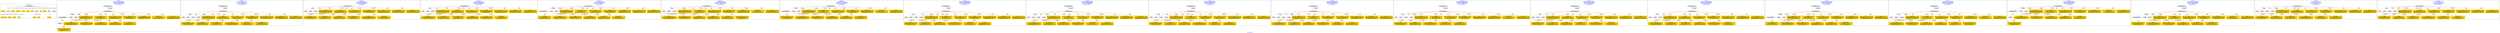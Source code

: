 digraph n0 {
fontcolor="blue"
remincross="true"
label="s28-wildlife-art.csv"
subgraph cluster_0 {
label="1-correct model"
n2[style="filled",color="white",fillcolor="lightgray",label="CulturalHeritageObject1"];
n3[shape="plaintext",style="filled",fillcolor="gold",label="Create Date"];
n4[style="filled",color="white",fillcolor="lightgray",label="Person1"];
n5[shape="plaintext",style="filled",fillcolor="gold",label="Description"];
n6[shape="plaintext",style="filled",fillcolor="gold",label="Measurements"];
n7[shape="plaintext",style="filled",fillcolor="gold",label="Materials"];
n8[shape="plaintext",style="filled",fillcolor="gold",label="Credit Line"];
n9[shape="plaintext",style="filled",fillcolor="gold",label="Owner"];
n10[style="filled",color="white",fillcolor="lightgray",label="Concept1"];
n11[shape="plaintext",style="filled",fillcolor="gold",label="Title"];
n12[shape="plaintext",style="filled",fillcolor="gold",label="ID Number"];
n13[style="filled",color="white",fillcolor="lightgray",label="Place1"];
n14[style="filled",color="white",fillcolor="lightgray",label="Concept2"];
n15[shape="plaintext",style="filled",fillcolor="gold",label="Maker Bio Country"];
n16[shape="plaintext",style="filled",fillcolor="gold",label="birthDate"];
n17[shape="plaintext",style="filled",fillcolor="gold",label="deathDate"];
n18[shape="plaintext",style="filled",fillcolor="gold",label="Maker"];
n19[shape="plaintext",style="filled",fillcolor="gold",label="Place Made"];
n20[shape="plaintext",style="filled",fillcolor="gold",label="Category"];
n21[shape="plaintext",style="filled",fillcolor="gold",label="Option1"];
}
subgraph cluster_1 {
label="candidate 0\nlink coherence:0.9444444444444444\nnode coherence:0.9411764705882353\nconfidence:0.3735932850035609\nmapping score:0.5536412005818808\ncost:17.99985\n-precision:0.44-recall:0.42"
n23[style="filled",color="white",fillcolor="lightgray",label="CulturalHeritageObject1"];
n24[style="filled",color="white",fillcolor="lightgray",label="CulturalHeritageObject2"];
n25[style="filled",color="white",fillcolor="lightgray",label="Person1"];
n26[style="filled",color="white",fillcolor="lightgray",label="Concept1"];
n27[style="filled",color="white",fillcolor="lightgray",label="Document2"];
n28[style="filled",color="white",fillcolor="lightgray",label="EuropeanaAggregation1"];
n29[shape="plaintext",style="filled",fillcolor="gold",label="Option1\n[Person,nameOfThePerson,0.312]\n[CulturalHeritageObject,description,0.311]\n[Person,countryAssociatedWithThePerson,0.265]\n[CulturalHeritageObject,title,0.113]"];
n30[shape="plaintext",style="filled",fillcolor="gold",label="Credit Line\n[CulturalHeritageObject,provenance,0.425]\n[CulturalHeritageObject,rightsHolder,0.235]\n[CulturalHeritageObject,description,0.193]\n[Person,biographicalInformation,0.147]"];
n31[shape="plaintext",style="filled",fillcolor="gold",label="Place Made\n[Person,biographicalInformation,0.467]\n[Concept,prefLabel,0.228]\n[CulturalHeritageObject,description,0.181]\n[CulturalHeritageObject,title,0.125]"];
n32[shape="plaintext",style="filled",fillcolor="gold",label="birthDate\n[CulturalHeritageObject,created,0.421]\n[Person,dateOfDeath,0.316]\n[Person,dateOfBirth,0.212]\n[CulturalHeritageObject,description,0.051]"];
n33[shape="plaintext",style="filled",fillcolor="gold",label="Owner\n[CulturalHeritageObject,rightsHolder,0.379]\n[CulturalHeritageObject,provenance,0.329]\n[CulturalHeritageObject,description,0.172]\n[CulturalHeritageObject,title,0.119]"];
n34[shape="plaintext",style="filled",fillcolor="gold",label="Maker\n[Person,nameOfThePerson,0.356]\n[CulturalHeritageObject,provenance,0.236]\n[CulturalHeritageObject,description,0.227]\n[Document,classLink,0.18]"];
n35[shape="plaintext",style="filled",fillcolor="gold",label="Description\n[CulturalHeritageObject,description,0.523]\n[Person,biographicalInformation,0.252]\n[CulturalHeritageObject,title,0.163]\n[Concept,prefLabel,0.062]"];
n36[shape="plaintext",style="filled",fillcolor="gold",label="Category\n[Concept,prefLabel,0.481]\n[Person,biographicalInformation,0.267]\n[CulturalHeritageObject,description,0.173]\n[CulturalHeritageObject,created,0.079]"];
n37[shape="plaintext",style="filled",fillcolor="gold",label="Measurements\n[CulturalHeritageObject,extent,0.544]\n[CulturalHeritageObject,description,0.248]\n[CulturalHeritageObject,provenance,0.104]\n[CulturalHeritageObject,title,0.103]"];
n38[shape="plaintext",style="filled",fillcolor="gold",label="Title\n[CulturalHeritageObject,description,0.413]\n[Person,biographicalInformation,0.205]\n[Document,classLink,0.196]\n[CulturalHeritageObject,title,0.187]"];
n39[shape="plaintext",style="filled",fillcolor="gold",label="deathDate\n[Person,dateOfDeath,0.52]\n[CulturalHeritageObject,created,0.322]\n[CulturalHeritageObject,provenance,0.09]\n[CulturalHeritageObject,title,0.068]"];
n40[shape="plaintext",style="filled",fillcolor="gold",label="Maker Bio Country\n[Place,label,0.642]\n[CulturalHeritageObject,provenance,0.163]\n[Concept,prefLabel,0.125]\n[Person,biographicalInformation,0.07]"];
n41[shape="plaintext",style="filled",fillcolor="gold",label="Materials\n[CulturalHeritageObject,medium,0.829]\n[Person,biographicalInformation,0.073]\n[CulturalHeritageObject,description,0.051]\n[CulturalHeritageObject,provenance,0.048]"];
}
subgraph cluster_2 {
label="candidate 1\nlink coherence:0.9444444444444444\nnode coherence:1.0\nconfidence:0.3629782274892011\nmapping score:0.5568901783938363\ncost:17.99986\n-precision:0.61-recall:0.58"
n43[style="filled",color="white",fillcolor="lightgray",label="CulturalHeritageObject1"];
n44[style="filled",color="white",fillcolor="lightgray",label="Person1"];
n45[style="filled",color="white",fillcolor="lightgray",label="Person2"];
n46[style="filled",color="white",fillcolor="lightgray",label="Concept1"];
n47[style="filled",color="white",fillcolor="lightgray",label="Concept2"];
n48[style="filled",color="white",fillcolor="lightgray",label="EuropeanaAggregation1"];
n49[shape="plaintext",style="filled",fillcolor="gold",label="Credit Line\n[CulturalHeritageObject,provenance,0.425]\n[CulturalHeritageObject,rightsHolder,0.235]\n[CulturalHeritageObject,description,0.193]\n[Person,biographicalInformation,0.147]"];
n50[shape="plaintext",style="filled",fillcolor="gold",label="Maker Bio Country\n[Place,label,0.642]\n[CulturalHeritageObject,provenance,0.163]\n[Concept,prefLabel,0.125]\n[Person,biographicalInformation,0.07]"];
n51[shape="plaintext",style="filled",fillcolor="gold",label="Category\n[Concept,prefLabel,0.481]\n[Person,biographicalInformation,0.267]\n[CulturalHeritageObject,description,0.173]\n[CulturalHeritageObject,created,0.079]"];
n52[shape="plaintext",style="filled",fillcolor="gold",label="Title\n[CulturalHeritageObject,description,0.413]\n[Person,biographicalInformation,0.205]\n[Document,classLink,0.196]\n[CulturalHeritageObject,title,0.187]"];
n53[shape="plaintext",style="filled",fillcolor="gold",label="Maker\n[Person,nameOfThePerson,0.356]\n[CulturalHeritageObject,provenance,0.236]\n[CulturalHeritageObject,description,0.227]\n[Document,classLink,0.18]"];
n54[shape="plaintext",style="filled",fillcolor="gold",label="Place Made\n[Person,biographicalInformation,0.467]\n[Concept,prefLabel,0.228]\n[CulturalHeritageObject,description,0.181]\n[CulturalHeritageObject,title,0.125]"];
n55[shape="plaintext",style="filled",fillcolor="gold",label="Description\n[CulturalHeritageObject,description,0.523]\n[Person,biographicalInformation,0.252]\n[CulturalHeritageObject,title,0.163]\n[Concept,prefLabel,0.062]"];
n56[shape="plaintext",style="filled",fillcolor="gold",label="Owner\n[CulturalHeritageObject,rightsHolder,0.379]\n[CulturalHeritageObject,provenance,0.329]\n[CulturalHeritageObject,description,0.172]\n[CulturalHeritageObject,title,0.119]"];
n57[shape="plaintext",style="filled",fillcolor="gold",label="Measurements\n[CulturalHeritageObject,extent,0.544]\n[CulturalHeritageObject,description,0.248]\n[CulturalHeritageObject,provenance,0.104]\n[CulturalHeritageObject,title,0.103]"];
n58[shape="plaintext",style="filled",fillcolor="gold",label="deathDate\n[Person,dateOfDeath,0.52]\n[CulturalHeritageObject,created,0.322]\n[CulturalHeritageObject,provenance,0.09]\n[CulturalHeritageObject,title,0.068]"];
n59[shape="plaintext",style="filled",fillcolor="gold",label="Option1\n[Person,nameOfThePerson,0.312]\n[CulturalHeritageObject,description,0.311]\n[Person,countryAssociatedWithThePerson,0.265]\n[CulturalHeritageObject,title,0.113]"];
n60[shape="plaintext",style="filled",fillcolor="gold",label="birthDate\n[CulturalHeritageObject,created,0.421]\n[Person,dateOfDeath,0.316]\n[Person,dateOfBirth,0.212]\n[CulturalHeritageObject,description,0.051]"];
n61[shape="plaintext",style="filled",fillcolor="gold",label="Materials\n[CulturalHeritageObject,medium,0.829]\n[Person,biographicalInformation,0.073]\n[CulturalHeritageObject,description,0.051]\n[CulturalHeritageObject,provenance,0.048]"];
}
subgraph cluster_3 {
label="candidate 10\nlink coherence:0.9375\nnode coherence:0.9411764705882353\nconfidence:0.3813814600815565\nmapping score:0.5562372589412127\ncost:15.99993\n-precision:0.69-recall:0.58"
n63[style="filled",color="white",fillcolor="lightgray",label="CulturalHeritageObject1"];
n64[style="filled",color="white",fillcolor="lightgray",label="Person1"];
n65[style="filled",color="white",fillcolor="lightgray",label="Person2"];
n66[style="filled",color="white",fillcolor="lightgray",label="Concept2"];
n67[shape="plaintext",style="filled",fillcolor="gold",label="Credit Line\n[CulturalHeritageObject,provenance,0.425]\n[CulturalHeritageObject,rightsHolder,0.235]\n[CulturalHeritageObject,description,0.193]\n[Person,biographicalInformation,0.147]"];
n68[shape="plaintext",style="filled",fillcolor="gold",label="Category\n[Concept,prefLabel,0.481]\n[Person,biographicalInformation,0.267]\n[CulturalHeritageObject,description,0.173]\n[CulturalHeritageObject,created,0.079]"];
n69[shape="plaintext",style="filled",fillcolor="gold",label="Title\n[CulturalHeritageObject,description,0.413]\n[Person,biographicalInformation,0.205]\n[Document,classLink,0.196]\n[CulturalHeritageObject,title,0.187]"];
n70[shape="plaintext",style="filled",fillcolor="gold",label="Maker\n[Person,nameOfThePerson,0.356]\n[CulturalHeritageObject,provenance,0.236]\n[CulturalHeritageObject,description,0.227]\n[Document,classLink,0.18]"];
n71[shape="plaintext",style="filled",fillcolor="gold",label="Place Made\n[Person,biographicalInformation,0.467]\n[Concept,prefLabel,0.228]\n[CulturalHeritageObject,description,0.181]\n[CulturalHeritageObject,title,0.125]"];
n72[shape="plaintext",style="filled",fillcolor="gold",label="Maker Bio Country\n[Place,label,0.642]\n[CulturalHeritageObject,provenance,0.163]\n[Concept,prefLabel,0.125]\n[Person,biographicalInformation,0.07]"];
n73[shape="plaintext",style="filled",fillcolor="gold",label="Description\n[CulturalHeritageObject,description,0.523]\n[Person,biographicalInformation,0.252]\n[CulturalHeritageObject,title,0.163]\n[Concept,prefLabel,0.062]"];
n74[shape="plaintext",style="filled",fillcolor="gold",label="Owner\n[CulturalHeritageObject,rightsHolder,0.379]\n[CulturalHeritageObject,provenance,0.329]\n[CulturalHeritageObject,description,0.172]\n[CulturalHeritageObject,title,0.119]"];
n75[shape="plaintext",style="filled",fillcolor="gold",label="Measurements\n[CulturalHeritageObject,extent,0.544]\n[CulturalHeritageObject,description,0.248]\n[CulturalHeritageObject,provenance,0.104]\n[CulturalHeritageObject,title,0.103]"];
n76[shape="plaintext",style="filled",fillcolor="gold",label="deathDate\n[Person,dateOfDeath,0.52]\n[CulturalHeritageObject,created,0.322]\n[CulturalHeritageObject,provenance,0.09]\n[CulturalHeritageObject,title,0.068]"];
n77[shape="plaintext",style="filled",fillcolor="gold",label="Option1\n[Person,nameOfThePerson,0.312]\n[CulturalHeritageObject,description,0.311]\n[Person,countryAssociatedWithThePerson,0.265]\n[CulturalHeritageObject,title,0.113]"];
n78[shape="plaintext",style="filled",fillcolor="gold",label="birthDate\n[CulturalHeritageObject,created,0.421]\n[Person,dateOfDeath,0.316]\n[Person,dateOfBirth,0.212]\n[CulturalHeritageObject,description,0.051]"];
n79[shape="plaintext",style="filled",fillcolor="gold",label="Materials\n[CulturalHeritageObject,medium,0.829]\n[Person,biographicalInformation,0.073]\n[CulturalHeritageObject,description,0.051]\n[CulturalHeritageObject,provenance,0.048]"];
}
subgraph cluster_4 {
label="candidate 11\nlink coherence:0.9375\nnode coherence:0.9411764705882353\nconfidence:0.3813814600815565\nmapping score:0.5562372589412127\ncost:114.99993\n-precision:0.62-recall:0.53"
n81[style="filled",color="white",fillcolor="lightgray",label="CulturalHeritageObject1"];
n82[style="filled",color="white",fillcolor="lightgray",label="Person1"];
n83[style="filled",color="white",fillcolor="lightgray",label="Person2"];
n84[style="filled",color="white",fillcolor="lightgray",label="Concept2"];
n85[shape="plaintext",style="filled",fillcolor="gold",label="Place Made\n[Person,biographicalInformation,0.467]\n[Concept,prefLabel,0.228]\n[CulturalHeritageObject,description,0.181]\n[CulturalHeritageObject,title,0.125]"];
n86[shape="plaintext",style="filled",fillcolor="gold",label="Credit Line\n[CulturalHeritageObject,provenance,0.425]\n[CulturalHeritageObject,rightsHolder,0.235]\n[CulturalHeritageObject,description,0.193]\n[Person,biographicalInformation,0.147]"];
n87[shape="plaintext",style="filled",fillcolor="gold",label="birthDate\n[CulturalHeritageObject,created,0.421]\n[Person,dateOfDeath,0.316]\n[Person,dateOfBirth,0.212]\n[CulturalHeritageObject,description,0.051]"];
n88[shape="plaintext",style="filled",fillcolor="gold",label="Category\n[Concept,prefLabel,0.481]\n[Person,biographicalInformation,0.267]\n[CulturalHeritageObject,description,0.173]\n[CulturalHeritageObject,created,0.079]"];
n89[shape="plaintext",style="filled",fillcolor="gold",label="deathDate\n[Person,dateOfDeath,0.52]\n[CulturalHeritageObject,created,0.322]\n[CulturalHeritageObject,provenance,0.09]\n[CulturalHeritageObject,title,0.068]"];
n90[shape="plaintext",style="filled",fillcolor="gold",label="Title\n[CulturalHeritageObject,description,0.413]\n[Person,biographicalInformation,0.205]\n[Document,classLink,0.196]\n[CulturalHeritageObject,title,0.187]"];
n91[shape="plaintext",style="filled",fillcolor="gold",label="Option1\n[Person,nameOfThePerson,0.312]\n[CulturalHeritageObject,description,0.311]\n[Person,countryAssociatedWithThePerson,0.265]\n[CulturalHeritageObject,title,0.113]"];
n92[shape="plaintext",style="filled",fillcolor="gold",label="Maker Bio Country\n[Place,label,0.642]\n[CulturalHeritageObject,provenance,0.163]\n[Concept,prefLabel,0.125]\n[Person,biographicalInformation,0.07]"];
n93[shape="plaintext",style="filled",fillcolor="gold",label="Description\n[CulturalHeritageObject,description,0.523]\n[Person,biographicalInformation,0.252]\n[CulturalHeritageObject,title,0.163]\n[Concept,prefLabel,0.062]"];
n94[shape="plaintext",style="filled",fillcolor="gold",label="Owner\n[CulturalHeritageObject,rightsHolder,0.379]\n[CulturalHeritageObject,provenance,0.329]\n[CulturalHeritageObject,description,0.172]\n[CulturalHeritageObject,title,0.119]"];
n95[shape="plaintext",style="filled",fillcolor="gold",label="Measurements\n[CulturalHeritageObject,extent,0.544]\n[CulturalHeritageObject,description,0.248]\n[CulturalHeritageObject,provenance,0.104]\n[CulturalHeritageObject,title,0.103]"];
n96[shape="plaintext",style="filled",fillcolor="gold",label="Maker\n[Person,nameOfThePerson,0.356]\n[CulturalHeritageObject,provenance,0.236]\n[CulturalHeritageObject,description,0.227]\n[Document,classLink,0.18]"];
n97[shape="plaintext",style="filled",fillcolor="gold",label="Materials\n[CulturalHeritageObject,medium,0.829]\n[Person,biographicalInformation,0.073]\n[CulturalHeritageObject,description,0.051]\n[CulturalHeritageObject,provenance,0.048]"];
}
subgraph cluster_5 {
label="candidate 12\nlink coherence:0.9375\nnode coherence:0.9411764705882353\nconfidence:0.3781168938043477\nmapping score:0.555149070182143\ncost:15.9999\n-precision:0.56-recall:0.47"
n99[style="filled",color="white",fillcolor="lightgray",label="CulturalHeritageObject1"];
n100[style="filled",color="white",fillcolor="lightgray",label="CulturalHeritageObject2"];
n101[style="filled",color="white",fillcolor="lightgray",label="Person1"];
n102[style="filled",color="white",fillcolor="lightgray",label="Concept1"];
n103[shape="plaintext",style="filled",fillcolor="gold",label="Place Made\n[Person,biographicalInformation,0.467]\n[Concept,prefLabel,0.228]\n[CulturalHeritageObject,description,0.181]\n[CulturalHeritageObject,title,0.125]"];
n104[shape="plaintext",style="filled",fillcolor="gold",label="Option1\n[Person,nameOfThePerson,0.312]\n[CulturalHeritageObject,description,0.311]\n[Person,countryAssociatedWithThePerson,0.265]\n[CulturalHeritageObject,title,0.113]"];
n105[shape="plaintext",style="filled",fillcolor="gold",label="Credit Line\n[CulturalHeritageObject,provenance,0.425]\n[CulturalHeritageObject,rightsHolder,0.235]\n[CulturalHeritageObject,description,0.193]\n[Person,biographicalInformation,0.147]"];
n106[shape="plaintext",style="filled",fillcolor="gold",label="Maker Bio Country\n[Place,label,0.642]\n[CulturalHeritageObject,provenance,0.163]\n[Concept,prefLabel,0.125]\n[Person,biographicalInformation,0.07]"];
n107[shape="plaintext",style="filled",fillcolor="gold",label="birthDate\n[CulturalHeritageObject,created,0.421]\n[Person,dateOfDeath,0.316]\n[Person,dateOfBirth,0.212]\n[CulturalHeritageObject,description,0.051]"];
n108[shape="plaintext",style="filled",fillcolor="gold",label="Title\n[CulturalHeritageObject,description,0.413]\n[Person,biographicalInformation,0.205]\n[Document,classLink,0.196]\n[CulturalHeritageObject,title,0.187]"];
n109[shape="plaintext",style="filled",fillcolor="gold",label="Maker\n[Person,nameOfThePerson,0.356]\n[CulturalHeritageObject,provenance,0.236]\n[CulturalHeritageObject,description,0.227]\n[Document,classLink,0.18]"];
n110[shape="plaintext",style="filled",fillcolor="gold",label="Description\n[CulturalHeritageObject,description,0.523]\n[Person,biographicalInformation,0.252]\n[CulturalHeritageObject,title,0.163]\n[Concept,prefLabel,0.062]"];
n111[shape="plaintext",style="filled",fillcolor="gold",label="Category\n[Concept,prefLabel,0.481]\n[Person,biographicalInformation,0.267]\n[CulturalHeritageObject,description,0.173]\n[CulturalHeritageObject,created,0.079]"];
n112[shape="plaintext",style="filled",fillcolor="gold",label="Measurements\n[CulturalHeritageObject,extent,0.544]\n[CulturalHeritageObject,description,0.248]\n[CulturalHeritageObject,provenance,0.104]\n[CulturalHeritageObject,title,0.103]"];
n113[shape="plaintext",style="filled",fillcolor="gold",label="deathDate\n[Person,dateOfDeath,0.52]\n[CulturalHeritageObject,created,0.322]\n[CulturalHeritageObject,provenance,0.09]\n[CulturalHeritageObject,title,0.068]"];
n114[shape="plaintext",style="filled",fillcolor="gold",label="Owner\n[CulturalHeritageObject,rightsHolder,0.379]\n[CulturalHeritageObject,provenance,0.329]\n[CulturalHeritageObject,description,0.172]\n[CulturalHeritageObject,title,0.119]"];
n115[shape="plaintext",style="filled",fillcolor="gold",label="Materials\n[CulturalHeritageObject,medium,0.829]\n[Person,biographicalInformation,0.073]\n[CulturalHeritageObject,description,0.051]\n[CulturalHeritageObject,provenance,0.048]"];
}
subgraph cluster_6 {
label="candidate 13\nlink coherence:0.9375\nnode coherence:0.9411764705882353\nconfidence:0.3735932850035609\nmapping score:0.5536412005818808\ncost:15.99991\n-precision:0.5-recall:0.42"
n117[style="filled",color="white",fillcolor="lightgray",label="CulturalHeritageObject1"];
n118[style="filled",color="white",fillcolor="lightgray",label="Person1"];
n119[style="filled",color="white",fillcolor="lightgray",label="Concept1"];
n120[style="filled",color="white",fillcolor="lightgray",label="Document1"];
n121[shape="plaintext",style="filled",fillcolor="gold",label="Title\n[CulturalHeritageObject,description,0.413]\n[Person,biographicalInformation,0.205]\n[Document,classLink,0.196]\n[CulturalHeritageObject,title,0.187]"];
n122[shape="plaintext",style="filled",fillcolor="gold",label="Option1\n[Person,nameOfThePerson,0.312]\n[CulturalHeritageObject,description,0.311]\n[Person,countryAssociatedWithThePerson,0.265]\n[CulturalHeritageObject,title,0.113]"];
n123[shape="plaintext",style="filled",fillcolor="gold",label="Credit Line\n[CulturalHeritageObject,provenance,0.425]\n[CulturalHeritageObject,rightsHolder,0.235]\n[CulturalHeritageObject,description,0.193]\n[Person,biographicalInformation,0.147]"];
n124[shape="plaintext",style="filled",fillcolor="gold",label="Place Made\n[Person,biographicalInformation,0.467]\n[Concept,prefLabel,0.228]\n[CulturalHeritageObject,description,0.181]\n[CulturalHeritageObject,title,0.125]"];
n125[shape="plaintext",style="filled",fillcolor="gold",label="birthDate\n[CulturalHeritageObject,created,0.421]\n[Person,dateOfDeath,0.316]\n[Person,dateOfBirth,0.212]\n[CulturalHeritageObject,description,0.051]"];
n126[shape="plaintext",style="filled",fillcolor="gold",label="Owner\n[CulturalHeritageObject,rightsHolder,0.379]\n[CulturalHeritageObject,provenance,0.329]\n[CulturalHeritageObject,description,0.172]\n[CulturalHeritageObject,title,0.119]"];
n127[shape="plaintext",style="filled",fillcolor="gold",label="Maker\n[Person,nameOfThePerson,0.356]\n[CulturalHeritageObject,provenance,0.236]\n[CulturalHeritageObject,description,0.227]\n[Document,classLink,0.18]"];
n128[shape="plaintext",style="filled",fillcolor="gold",label="Description\n[CulturalHeritageObject,description,0.523]\n[Person,biographicalInformation,0.252]\n[CulturalHeritageObject,title,0.163]\n[Concept,prefLabel,0.062]"];
n129[shape="plaintext",style="filled",fillcolor="gold",label="Category\n[Concept,prefLabel,0.481]\n[Person,biographicalInformation,0.267]\n[CulturalHeritageObject,description,0.173]\n[CulturalHeritageObject,created,0.079]"];
n130[shape="plaintext",style="filled",fillcolor="gold",label="Measurements\n[CulturalHeritageObject,extent,0.544]\n[CulturalHeritageObject,description,0.248]\n[CulturalHeritageObject,provenance,0.104]\n[CulturalHeritageObject,title,0.103]"];
n131[shape="plaintext",style="filled",fillcolor="gold",label="deathDate\n[Person,dateOfDeath,0.52]\n[CulturalHeritageObject,created,0.322]\n[CulturalHeritageObject,provenance,0.09]\n[CulturalHeritageObject,title,0.068]"];
n132[shape="plaintext",style="filled",fillcolor="gold",label="Maker Bio Country\n[Place,label,0.642]\n[CulturalHeritageObject,provenance,0.163]\n[Concept,prefLabel,0.125]\n[Person,biographicalInformation,0.07]"];
n133[shape="plaintext",style="filled",fillcolor="gold",label="Materials\n[CulturalHeritageObject,medium,0.829]\n[Person,biographicalInformation,0.073]\n[CulturalHeritageObject,description,0.051]\n[CulturalHeritageObject,provenance,0.048]"];
}
subgraph cluster_7 {
label="candidate 14\nlink coherence:0.9375\nnode coherence:0.9411764705882353\nconfidence:0.3729115424740264\nmapping score:0.5534139530720359\ncost:15.9999\n-precision:0.5-recall:0.42"
n135[style="filled",color="white",fillcolor="lightgray",label="CulturalHeritageObject1"];
n136[style="filled",color="white",fillcolor="lightgray",label="CulturalHeritageObject2"];
n137[style="filled",color="white",fillcolor="lightgray",label="Person1"];
n138[style="filled",color="white",fillcolor="lightgray",label="Concept1"];
n139[shape="plaintext",style="filled",fillcolor="gold",label="Title\n[CulturalHeritageObject,description,0.413]\n[Person,biographicalInformation,0.205]\n[Document,classLink,0.196]\n[CulturalHeritageObject,title,0.187]"];
n140[shape="plaintext",style="filled",fillcolor="gold",label="Option1\n[Person,nameOfThePerson,0.312]\n[CulturalHeritageObject,description,0.311]\n[Person,countryAssociatedWithThePerson,0.265]\n[CulturalHeritageObject,title,0.113]"];
n141[shape="plaintext",style="filled",fillcolor="gold",label="Credit Line\n[CulturalHeritageObject,provenance,0.425]\n[CulturalHeritageObject,rightsHolder,0.235]\n[CulturalHeritageObject,description,0.193]\n[Person,biographicalInformation,0.147]"];
n142[shape="plaintext",style="filled",fillcolor="gold",label="Place Made\n[Person,biographicalInformation,0.467]\n[Concept,prefLabel,0.228]\n[CulturalHeritageObject,description,0.181]\n[CulturalHeritageObject,title,0.125]"];
n143[shape="plaintext",style="filled",fillcolor="gold",label="birthDate\n[CulturalHeritageObject,created,0.421]\n[Person,dateOfDeath,0.316]\n[Person,dateOfBirth,0.212]\n[CulturalHeritageObject,description,0.051]"];
n144[shape="plaintext",style="filled",fillcolor="gold",label="Owner\n[CulturalHeritageObject,rightsHolder,0.379]\n[CulturalHeritageObject,provenance,0.329]\n[CulturalHeritageObject,description,0.172]\n[CulturalHeritageObject,title,0.119]"];
n145[shape="plaintext",style="filled",fillcolor="gold",label="Maker\n[Person,nameOfThePerson,0.356]\n[CulturalHeritageObject,provenance,0.236]\n[CulturalHeritageObject,description,0.227]\n[Document,classLink,0.18]"];
n146[shape="plaintext",style="filled",fillcolor="gold",label="Description\n[CulturalHeritageObject,description,0.523]\n[Person,biographicalInformation,0.252]\n[CulturalHeritageObject,title,0.163]\n[Concept,prefLabel,0.062]"];
n147[shape="plaintext",style="filled",fillcolor="gold",label="Category\n[Concept,prefLabel,0.481]\n[Person,biographicalInformation,0.267]\n[CulturalHeritageObject,description,0.173]\n[CulturalHeritageObject,created,0.079]"];
n148[shape="plaintext",style="filled",fillcolor="gold",label="Measurements\n[CulturalHeritageObject,extent,0.544]\n[CulturalHeritageObject,description,0.248]\n[CulturalHeritageObject,provenance,0.104]\n[CulturalHeritageObject,title,0.103]"];
n149[shape="plaintext",style="filled",fillcolor="gold",label="deathDate\n[Person,dateOfDeath,0.52]\n[CulturalHeritageObject,created,0.322]\n[CulturalHeritageObject,provenance,0.09]\n[CulturalHeritageObject,title,0.068]"];
n150[shape="plaintext",style="filled",fillcolor="gold",label="Maker Bio Country\n[Place,label,0.642]\n[CulturalHeritageObject,provenance,0.163]\n[Concept,prefLabel,0.125]\n[Person,biographicalInformation,0.07]"];
n151[shape="plaintext",style="filled",fillcolor="gold",label="Materials\n[CulturalHeritageObject,medium,0.829]\n[Person,biographicalInformation,0.073]\n[CulturalHeritageObject,description,0.051]\n[CulturalHeritageObject,provenance,0.048]"];
}
subgraph cluster_8 {
label="candidate 15\nlink coherence:0.8888888888888888\nnode coherence:0.9444444444444444\nconfidence:0.4283933228089566\nmapping score:0.5601766916485695\ncost:17.99986\n-precision:0.61-recall:0.58"
n153[style="filled",color="white",fillcolor="lightgray",label="CulturalHeritageObject1"];
n154[style="filled",color="white",fillcolor="lightgray",label="Person1"];
n155[style="filled",color="white",fillcolor="lightgray",label="Person2"];
n156[style="filled",color="white",fillcolor="lightgray",label="Concept1"];
n157[style="filled",color="white",fillcolor="lightgray",label="Concept2"];
n158[style="filled",color="white",fillcolor="lightgray",label="EuropeanaAggregation1"];
n159[shape="plaintext",style="filled",fillcolor="gold",label="Credit Line\n[CulturalHeritageObject,provenance,0.425]\n[CulturalHeritageObject,rightsHolder,0.235]\n[CulturalHeritageObject,description,0.193]\n[Person,biographicalInformation,0.147]"];
n160[shape="plaintext",style="filled",fillcolor="gold",label="Maker Bio Country\n[Place,label,0.642]\n[CulturalHeritageObject,provenance,0.163]\n[Concept,prefLabel,0.125]\n[Person,biographicalInformation,0.07]"];
n161[shape="plaintext",style="filled",fillcolor="gold",label="birthDate\n[CulturalHeritageObject,created,0.421]\n[Person,dateOfDeath,0.316]\n[Person,dateOfBirth,0.212]\n[CulturalHeritageObject,description,0.051]"];
n162[shape="plaintext",style="filled",fillcolor="gold",label="Title\n[CulturalHeritageObject,description,0.413]\n[Person,biographicalInformation,0.205]\n[Document,classLink,0.196]\n[CulturalHeritageObject,title,0.187]"];
n163[shape="plaintext",style="filled",fillcolor="gold",label="Maker\n[Person,nameOfThePerson,0.356]\n[CulturalHeritageObject,provenance,0.236]\n[CulturalHeritageObject,description,0.227]\n[Document,classLink,0.18]"];
n164[shape="plaintext",style="filled",fillcolor="gold",label="Place Made\n[Person,biographicalInformation,0.467]\n[Concept,prefLabel,0.228]\n[CulturalHeritageObject,description,0.181]\n[CulturalHeritageObject,title,0.125]"];
n165[shape="plaintext",style="filled",fillcolor="gold",label="Description\n[CulturalHeritageObject,description,0.523]\n[Person,biographicalInformation,0.252]\n[CulturalHeritageObject,title,0.163]\n[Concept,prefLabel,0.062]"];
n166[shape="plaintext",style="filled",fillcolor="gold",label="Category\n[Concept,prefLabel,0.481]\n[Person,biographicalInformation,0.267]\n[CulturalHeritageObject,description,0.173]\n[CulturalHeritageObject,created,0.079]"];
n167[shape="plaintext",style="filled",fillcolor="gold",label="Owner\n[CulturalHeritageObject,rightsHolder,0.379]\n[CulturalHeritageObject,provenance,0.329]\n[CulturalHeritageObject,description,0.172]\n[CulturalHeritageObject,title,0.119]"];
n168[shape="plaintext",style="filled",fillcolor="gold",label="Measurements\n[CulturalHeritageObject,extent,0.544]\n[CulturalHeritageObject,description,0.248]\n[CulturalHeritageObject,provenance,0.104]\n[CulturalHeritageObject,title,0.103]"];
n169[shape="plaintext",style="filled",fillcolor="gold",label="deathDate\n[Person,dateOfDeath,0.52]\n[CulturalHeritageObject,created,0.322]\n[CulturalHeritageObject,provenance,0.09]\n[CulturalHeritageObject,title,0.068]"];
n170[shape="plaintext",style="filled",fillcolor="gold",label="Option1\n[Person,nameOfThePerson,0.312]\n[CulturalHeritageObject,description,0.311]\n[Person,countryAssociatedWithThePerson,0.265]\n[CulturalHeritageObject,title,0.113]"];
n171[shape="plaintext",style="filled",fillcolor="gold",label="Materials\n[CulturalHeritageObject,medium,0.829]\n[Person,biographicalInformation,0.073]\n[CulturalHeritageObject,description,0.051]\n[CulturalHeritageObject,provenance,0.048]"];
}
subgraph cluster_9 {
label="candidate 16\nlink coherence:0.8888888888888888\nnode coherence:0.9444444444444444\nconfidence:0.4283933228089566\nmapping score:0.5601766916485695\ncost:116.99986\n-precision:0.56-recall:0.53"
n173[style="filled",color="white",fillcolor="lightgray",label="CulturalHeritageObject1"];
n174[style="filled",color="white",fillcolor="lightgray",label="Person1"];
n175[style="filled",color="white",fillcolor="lightgray",label="Person2"];
n176[style="filled",color="white",fillcolor="lightgray",label="Concept1"];
n177[style="filled",color="white",fillcolor="lightgray",label="Concept2"];
n178[style="filled",color="white",fillcolor="lightgray",label="EuropeanaAggregation1"];
n179[shape="plaintext",style="filled",fillcolor="gold",label="Place Made\n[Person,biographicalInformation,0.467]\n[Concept,prefLabel,0.228]\n[CulturalHeritageObject,description,0.181]\n[CulturalHeritageObject,title,0.125]"];
n180[shape="plaintext",style="filled",fillcolor="gold",label="Credit Line\n[CulturalHeritageObject,provenance,0.425]\n[CulturalHeritageObject,rightsHolder,0.235]\n[CulturalHeritageObject,description,0.193]\n[Person,biographicalInformation,0.147]"];
n181[shape="plaintext",style="filled",fillcolor="gold",label="Maker Bio Country\n[Place,label,0.642]\n[CulturalHeritageObject,provenance,0.163]\n[Concept,prefLabel,0.125]\n[Person,biographicalInformation,0.07]"];
n182[shape="plaintext",style="filled",fillcolor="gold",label="birthDate\n[CulturalHeritageObject,created,0.421]\n[Person,dateOfDeath,0.316]\n[Person,dateOfBirth,0.212]\n[CulturalHeritageObject,description,0.051]"];
n183[shape="plaintext",style="filled",fillcolor="gold",label="deathDate\n[Person,dateOfDeath,0.52]\n[CulturalHeritageObject,created,0.322]\n[CulturalHeritageObject,provenance,0.09]\n[CulturalHeritageObject,title,0.068]"];
n184[shape="plaintext",style="filled",fillcolor="gold",label="Title\n[CulturalHeritageObject,description,0.413]\n[Person,biographicalInformation,0.205]\n[Document,classLink,0.196]\n[CulturalHeritageObject,title,0.187]"];
n185[shape="plaintext",style="filled",fillcolor="gold",label="Option1\n[Person,nameOfThePerson,0.312]\n[CulturalHeritageObject,description,0.311]\n[Person,countryAssociatedWithThePerson,0.265]\n[CulturalHeritageObject,title,0.113]"];
n186[shape="plaintext",style="filled",fillcolor="gold",label="Description\n[CulturalHeritageObject,description,0.523]\n[Person,biographicalInformation,0.252]\n[CulturalHeritageObject,title,0.163]\n[Concept,prefLabel,0.062]"];
n187[shape="plaintext",style="filled",fillcolor="gold",label="Category\n[Concept,prefLabel,0.481]\n[Person,biographicalInformation,0.267]\n[CulturalHeritageObject,description,0.173]\n[CulturalHeritageObject,created,0.079]"];
n188[shape="plaintext",style="filled",fillcolor="gold",label="Owner\n[CulturalHeritageObject,rightsHolder,0.379]\n[CulturalHeritageObject,provenance,0.329]\n[CulturalHeritageObject,description,0.172]\n[CulturalHeritageObject,title,0.119]"];
n189[shape="plaintext",style="filled",fillcolor="gold",label="Measurements\n[CulturalHeritageObject,extent,0.544]\n[CulturalHeritageObject,description,0.248]\n[CulturalHeritageObject,provenance,0.104]\n[CulturalHeritageObject,title,0.103]"];
n190[shape="plaintext",style="filled",fillcolor="gold",label="Maker\n[Person,nameOfThePerson,0.356]\n[CulturalHeritageObject,provenance,0.236]\n[CulturalHeritageObject,description,0.227]\n[Document,classLink,0.18]"];
n191[shape="plaintext",style="filled",fillcolor="gold",label="Materials\n[CulturalHeritageObject,medium,0.829]\n[Person,biographicalInformation,0.073]\n[CulturalHeritageObject,description,0.051]\n[CulturalHeritageObject,provenance,0.048]"];
}
subgraph cluster_10 {
label="candidate 17\nlink coherence:0.8888888888888888\nnode coherence:0.9444444444444444\nconfidence:0.41804867911561777\nmapping score:0.5567284770841233\ncost:17.99986\n-precision:0.5-recall:0.47"
n193[style="filled",color="white",fillcolor="lightgray",label="CulturalHeritageObject1"];
n194[style="filled",color="white",fillcolor="lightgray",label="Person1"];
n195[style="filled",color="white",fillcolor="lightgray",label="Person2"];
n196[style="filled",color="white",fillcolor="lightgray",label="Concept1"];
n197[style="filled",color="white",fillcolor="lightgray",label="Concept2"];
n198[style="filled",color="white",fillcolor="lightgray",label="EuropeanaAggregation1"];
n199[shape="plaintext",style="filled",fillcolor="gold",label="Credit Line\n[CulturalHeritageObject,provenance,0.425]\n[CulturalHeritageObject,rightsHolder,0.235]\n[CulturalHeritageObject,description,0.193]\n[Person,biographicalInformation,0.147]"];
n200[shape="plaintext",style="filled",fillcolor="gold",label="Maker Bio Country\n[Place,label,0.642]\n[CulturalHeritageObject,provenance,0.163]\n[Concept,prefLabel,0.125]\n[Person,biographicalInformation,0.07]"];
n201[shape="plaintext",style="filled",fillcolor="gold",label="birthDate\n[CulturalHeritageObject,created,0.421]\n[Person,dateOfDeath,0.316]\n[Person,dateOfBirth,0.212]\n[CulturalHeritageObject,description,0.051]"];
n202[shape="plaintext",style="filled",fillcolor="gold",label="Description\n[CulturalHeritageObject,description,0.523]\n[Person,biographicalInformation,0.252]\n[CulturalHeritageObject,title,0.163]\n[Concept,prefLabel,0.062]"];
n203[shape="plaintext",style="filled",fillcolor="gold",label="Maker\n[Person,nameOfThePerson,0.356]\n[CulturalHeritageObject,provenance,0.236]\n[CulturalHeritageObject,description,0.227]\n[Document,classLink,0.18]"];
n204[shape="plaintext",style="filled",fillcolor="gold",label="Place Made\n[Person,biographicalInformation,0.467]\n[Concept,prefLabel,0.228]\n[CulturalHeritageObject,description,0.181]\n[CulturalHeritageObject,title,0.125]"];
n205[shape="plaintext",style="filled",fillcolor="gold",label="Title\n[CulturalHeritageObject,description,0.413]\n[Person,biographicalInformation,0.205]\n[Document,classLink,0.196]\n[CulturalHeritageObject,title,0.187]"];
n206[shape="plaintext",style="filled",fillcolor="gold",label="Category\n[Concept,prefLabel,0.481]\n[Person,biographicalInformation,0.267]\n[CulturalHeritageObject,description,0.173]\n[CulturalHeritageObject,created,0.079]"];
n207[shape="plaintext",style="filled",fillcolor="gold",label="Owner\n[CulturalHeritageObject,rightsHolder,0.379]\n[CulturalHeritageObject,provenance,0.329]\n[CulturalHeritageObject,description,0.172]\n[CulturalHeritageObject,title,0.119]"];
n208[shape="plaintext",style="filled",fillcolor="gold",label="Measurements\n[CulturalHeritageObject,extent,0.544]\n[CulturalHeritageObject,description,0.248]\n[CulturalHeritageObject,provenance,0.104]\n[CulturalHeritageObject,title,0.103]"];
n209[shape="plaintext",style="filled",fillcolor="gold",label="deathDate\n[Person,dateOfDeath,0.52]\n[CulturalHeritageObject,created,0.322]\n[CulturalHeritageObject,provenance,0.09]\n[CulturalHeritageObject,title,0.068]"];
n210[shape="plaintext",style="filled",fillcolor="gold",label="Option1\n[Person,nameOfThePerson,0.312]\n[CulturalHeritageObject,description,0.311]\n[Person,countryAssociatedWithThePerson,0.265]\n[CulturalHeritageObject,title,0.113]"];
n211[shape="plaintext",style="filled",fillcolor="gold",label="Materials\n[CulturalHeritageObject,medium,0.829]\n[Person,biographicalInformation,0.073]\n[CulturalHeritageObject,description,0.051]\n[CulturalHeritageObject,provenance,0.048]"];
}
subgraph cluster_11 {
label="candidate 18\nlink coherence:0.8888888888888888\nnode coherence:0.9444444444444444\nconfidence:0.41804867911561777\nmapping score:0.5567284770841233\ncost:116.99986\n-precision:0.44-recall:0.42"
n213[style="filled",color="white",fillcolor="lightgray",label="CulturalHeritageObject1"];
n214[style="filled",color="white",fillcolor="lightgray",label="Person1"];
n215[style="filled",color="white",fillcolor="lightgray",label="Person2"];
n216[style="filled",color="white",fillcolor="lightgray",label="Concept1"];
n217[style="filled",color="white",fillcolor="lightgray",label="Concept2"];
n218[style="filled",color="white",fillcolor="lightgray",label="EuropeanaAggregation1"];
n219[shape="plaintext",style="filled",fillcolor="gold",label="Place Made\n[Person,biographicalInformation,0.467]\n[Concept,prefLabel,0.228]\n[CulturalHeritageObject,description,0.181]\n[CulturalHeritageObject,title,0.125]"];
n220[shape="plaintext",style="filled",fillcolor="gold",label="Credit Line\n[CulturalHeritageObject,provenance,0.425]\n[CulturalHeritageObject,rightsHolder,0.235]\n[CulturalHeritageObject,description,0.193]\n[Person,biographicalInformation,0.147]"];
n221[shape="plaintext",style="filled",fillcolor="gold",label="Maker Bio Country\n[Place,label,0.642]\n[CulturalHeritageObject,provenance,0.163]\n[Concept,prefLabel,0.125]\n[Person,biographicalInformation,0.07]"];
n222[shape="plaintext",style="filled",fillcolor="gold",label="birthDate\n[CulturalHeritageObject,created,0.421]\n[Person,dateOfDeath,0.316]\n[Person,dateOfBirth,0.212]\n[CulturalHeritageObject,description,0.051]"];
n223[shape="plaintext",style="filled",fillcolor="gold",label="deathDate\n[Person,dateOfDeath,0.52]\n[CulturalHeritageObject,created,0.322]\n[CulturalHeritageObject,provenance,0.09]\n[CulturalHeritageObject,title,0.068]"];
n224[shape="plaintext",style="filled",fillcolor="gold",label="Description\n[CulturalHeritageObject,description,0.523]\n[Person,biographicalInformation,0.252]\n[CulturalHeritageObject,title,0.163]\n[Concept,prefLabel,0.062]"];
n225[shape="plaintext",style="filled",fillcolor="gold",label="Option1\n[Person,nameOfThePerson,0.312]\n[CulturalHeritageObject,description,0.311]\n[Person,countryAssociatedWithThePerson,0.265]\n[CulturalHeritageObject,title,0.113]"];
n226[shape="plaintext",style="filled",fillcolor="gold",label="Title\n[CulturalHeritageObject,description,0.413]\n[Person,biographicalInformation,0.205]\n[Document,classLink,0.196]\n[CulturalHeritageObject,title,0.187]"];
n227[shape="plaintext",style="filled",fillcolor="gold",label="Category\n[Concept,prefLabel,0.481]\n[Person,biographicalInformation,0.267]\n[CulturalHeritageObject,description,0.173]\n[CulturalHeritageObject,created,0.079]"];
n228[shape="plaintext",style="filled",fillcolor="gold",label="Owner\n[CulturalHeritageObject,rightsHolder,0.379]\n[CulturalHeritageObject,provenance,0.329]\n[CulturalHeritageObject,description,0.172]\n[CulturalHeritageObject,title,0.119]"];
n229[shape="plaintext",style="filled",fillcolor="gold",label="Measurements\n[CulturalHeritageObject,extent,0.544]\n[CulturalHeritageObject,description,0.248]\n[CulturalHeritageObject,provenance,0.104]\n[CulturalHeritageObject,title,0.103]"];
n230[shape="plaintext",style="filled",fillcolor="gold",label="Maker\n[Person,nameOfThePerson,0.356]\n[CulturalHeritageObject,provenance,0.236]\n[CulturalHeritageObject,description,0.227]\n[Document,classLink,0.18]"];
n231[shape="plaintext",style="filled",fillcolor="gold",label="Materials\n[CulturalHeritageObject,medium,0.829]\n[Person,biographicalInformation,0.073]\n[CulturalHeritageObject,description,0.051]\n[CulturalHeritageObject,provenance,0.048]"];
}
subgraph cluster_12 {
label="candidate 19\nlink coherence:0.8888888888888888\nnode coherence:0.9444444444444444\nconfidence:0.41294692908678987\nmapping score:0.5550278937411807\ncost:17.99986\n-precision:0.61-recall:0.58"
n233[style="filled",color="white",fillcolor="lightgray",label="CulturalHeritageObject1"];
n234[style="filled",color="white",fillcolor="lightgray",label="Person1"];
n235[style="filled",color="white",fillcolor="lightgray",label="Person2"];
n236[style="filled",color="white",fillcolor="lightgray",label="Concept1"];
n237[style="filled",color="white",fillcolor="lightgray",label="Concept2"];
n238[style="filled",color="white",fillcolor="lightgray",label="EuropeanaAggregation1"];
n239[shape="plaintext",style="filled",fillcolor="gold",label="Credit Line\n[CulturalHeritageObject,provenance,0.425]\n[CulturalHeritageObject,rightsHolder,0.235]\n[CulturalHeritageObject,description,0.193]\n[Person,biographicalInformation,0.147]"];
n240[shape="plaintext",style="filled",fillcolor="gold",label="Place Made\n[Person,biographicalInformation,0.467]\n[Concept,prefLabel,0.228]\n[CulturalHeritageObject,description,0.181]\n[CulturalHeritageObject,title,0.125]"];
n241[shape="plaintext",style="filled",fillcolor="gold",label="birthDate\n[CulturalHeritageObject,created,0.421]\n[Person,dateOfDeath,0.316]\n[Person,dateOfBirth,0.212]\n[CulturalHeritageObject,description,0.051]"];
n242[shape="plaintext",style="filled",fillcolor="gold",label="Title\n[CulturalHeritageObject,description,0.413]\n[Person,biographicalInformation,0.205]\n[Document,classLink,0.196]\n[CulturalHeritageObject,title,0.187]"];
n243[shape="plaintext",style="filled",fillcolor="gold",label="Maker\n[Person,nameOfThePerson,0.356]\n[CulturalHeritageObject,provenance,0.236]\n[CulturalHeritageObject,description,0.227]\n[Document,classLink,0.18]"];
n244[shape="plaintext",style="filled",fillcolor="gold",label="Description\n[CulturalHeritageObject,description,0.523]\n[Person,biographicalInformation,0.252]\n[CulturalHeritageObject,title,0.163]\n[Concept,prefLabel,0.062]"];
n245[shape="plaintext",style="filled",fillcolor="gold",label="Category\n[Concept,prefLabel,0.481]\n[Person,biographicalInformation,0.267]\n[CulturalHeritageObject,description,0.173]\n[CulturalHeritageObject,created,0.079]"];
n246[shape="plaintext",style="filled",fillcolor="gold",label="Owner\n[CulturalHeritageObject,rightsHolder,0.379]\n[CulturalHeritageObject,provenance,0.329]\n[CulturalHeritageObject,description,0.172]\n[CulturalHeritageObject,title,0.119]"];
n247[shape="plaintext",style="filled",fillcolor="gold",label="Measurements\n[CulturalHeritageObject,extent,0.544]\n[CulturalHeritageObject,description,0.248]\n[CulturalHeritageObject,provenance,0.104]\n[CulturalHeritageObject,title,0.103]"];
n248[shape="plaintext",style="filled",fillcolor="gold",label="deathDate\n[Person,dateOfDeath,0.52]\n[CulturalHeritageObject,created,0.322]\n[CulturalHeritageObject,provenance,0.09]\n[CulturalHeritageObject,title,0.068]"];
n249[shape="plaintext",style="filled",fillcolor="gold",label="Option1\n[Person,nameOfThePerson,0.312]\n[CulturalHeritageObject,description,0.311]\n[Person,countryAssociatedWithThePerson,0.265]\n[CulturalHeritageObject,title,0.113]"];
n250[shape="plaintext",style="filled",fillcolor="gold",label="Maker Bio Country\n[Place,label,0.642]\n[CulturalHeritageObject,provenance,0.163]\n[Concept,prefLabel,0.125]\n[Person,biographicalInformation,0.07]"];
n251[shape="plaintext",style="filled",fillcolor="gold",label="Materials\n[CulturalHeritageObject,medium,0.829]\n[Person,biographicalInformation,0.073]\n[CulturalHeritageObject,description,0.051]\n[CulturalHeritageObject,provenance,0.048]"];
}
subgraph cluster_13 {
label="candidate 2\nlink coherence:0.9411764705882353\nnode coherence:0.9411764705882353\nconfidence:0.3813814600815565\nmapping score:0.5562372589412127\ncost:16.99988\n-precision:0.65-recall:0.58"
n253[style="filled",color="white",fillcolor="lightgray",label="CulturalHeritageObject1"];
n254[style="filled",color="white",fillcolor="lightgray",label="Person1"];
n255[style="filled",color="white",fillcolor="lightgray",label="Person2"];
n256[style="filled",color="white",fillcolor="lightgray",label="Concept2"];
n257[style="filled",color="white",fillcolor="lightgray",label="EuropeanaAggregation1"];
n258[shape="plaintext",style="filled",fillcolor="gold",label="Credit Line\n[CulturalHeritageObject,provenance,0.425]\n[CulturalHeritageObject,rightsHolder,0.235]\n[CulturalHeritageObject,description,0.193]\n[Person,biographicalInformation,0.147]"];
n259[shape="plaintext",style="filled",fillcolor="gold",label="Category\n[Concept,prefLabel,0.481]\n[Person,biographicalInformation,0.267]\n[CulturalHeritageObject,description,0.173]\n[CulturalHeritageObject,created,0.079]"];
n260[shape="plaintext",style="filled",fillcolor="gold",label="Title\n[CulturalHeritageObject,description,0.413]\n[Person,biographicalInformation,0.205]\n[Document,classLink,0.196]\n[CulturalHeritageObject,title,0.187]"];
n261[shape="plaintext",style="filled",fillcolor="gold",label="Maker\n[Person,nameOfThePerson,0.356]\n[CulturalHeritageObject,provenance,0.236]\n[CulturalHeritageObject,description,0.227]\n[Document,classLink,0.18]"];
n262[shape="plaintext",style="filled",fillcolor="gold",label="Place Made\n[Person,biographicalInformation,0.467]\n[Concept,prefLabel,0.228]\n[CulturalHeritageObject,description,0.181]\n[CulturalHeritageObject,title,0.125]"];
n263[shape="plaintext",style="filled",fillcolor="gold",label="Maker Bio Country\n[Place,label,0.642]\n[CulturalHeritageObject,provenance,0.163]\n[Concept,prefLabel,0.125]\n[Person,biographicalInformation,0.07]"];
n264[shape="plaintext",style="filled",fillcolor="gold",label="Description\n[CulturalHeritageObject,description,0.523]\n[Person,biographicalInformation,0.252]\n[CulturalHeritageObject,title,0.163]\n[Concept,prefLabel,0.062]"];
n265[shape="plaintext",style="filled",fillcolor="gold",label="Owner\n[CulturalHeritageObject,rightsHolder,0.379]\n[CulturalHeritageObject,provenance,0.329]\n[CulturalHeritageObject,description,0.172]\n[CulturalHeritageObject,title,0.119]"];
n266[shape="plaintext",style="filled",fillcolor="gold",label="Measurements\n[CulturalHeritageObject,extent,0.544]\n[CulturalHeritageObject,description,0.248]\n[CulturalHeritageObject,provenance,0.104]\n[CulturalHeritageObject,title,0.103]"];
n267[shape="plaintext",style="filled",fillcolor="gold",label="deathDate\n[Person,dateOfDeath,0.52]\n[CulturalHeritageObject,created,0.322]\n[CulturalHeritageObject,provenance,0.09]\n[CulturalHeritageObject,title,0.068]"];
n268[shape="plaintext",style="filled",fillcolor="gold",label="Option1\n[Person,nameOfThePerson,0.312]\n[CulturalHeritageObject,description,0.311]\n[Person,countryAssociatedWithThePerson,0.265]\n[CulturalHeritageObject,title,0.113]"];
n269[shape="plaintext",style="filled",fillcolor="gold",label="birthDate\n[CulturalHeritageObject,created,0.421]\n[Person,dateOfDeath,0.316]\n[Person,dateOfBirth,0.212]\n[CulturalHeritageObject,description,0.051]"];
n270[shape="plaintext",style="filled",fillcolor="gold",label="Materials\n[CulturalHeritageObject,medium,0.829]\n[Person,biographicalInformation,0.073]\n[CulturalHeritageObject,description,0.051]\n[CulturalHeritageObject,provenance,0.048]"];
}
subgraph cluster_14 {
label="candidate 3\nlink coherence:0.9411764705882353\nnode coherence:0.9411764705882353\nconfidence:0.3813814600815565\nmapping score:0.5562372589412127\ncost:115.99988\n-precision:0.59-recall:0.53"
n272[style="filled",color="white",fillcolor="lightgray",label="CulturalHeritageObject1"];
n273[style="filled",color="white",fillcolor="lightgray",label="Person1"];
n274[style="filled",color="white",fillcolor="lightgray",label="Person2"];
n275[style="filled",color="white",fillcolor="lightgray",label="Concept2"];
n276[style="filled",color="white",fillcolor="lightgray",label="EuropeanaAggregation1"];
n277[shape="plaintext",style="filled",fillcolor="gold",label="Place Made\n[Person,biographicalInformation,0.467]\n[Concept,prefLabel,0.228]\n[CulturalHeritageObject,description,0.181]\n[CulturalHeritageObject,title,0.125]"];
n278[shape="plaintext",style="filled",fillcolor="gold",label="Credit Line\n[CulturalHeritageObject,provenance,0.425]\n[CulturalHeritageObject,rightsHolder,0.235]\n[CulturalHeritageObject,description,0.193]\n[Person,biographicalInformation,0.147]"];
n279[shape="plaintext",style="filled",fillcolor="gold",label="birthDate\n[CulturalHeritageObject,created,0.421]\n[Person,dateOfDeath,0.316]\n[Person,dateOfBirth,0.212]\n[CulturalHeritageObject,description,0.051]"];
n280[shape="plaintext",style="filled",fillcolor="gold",label="Category\n[Concept,prefLabel,0.481]\n[Person,biographicalInformation,0.267]\n[CulturalHeritageObject,description,0.173]\n[CulturalHeritageObject,created,0.079]"];
n281[shape="plaintext",style="filled",fillcolor="gold",label="deathDate\n[Person,dateOfDeath,0.52]\n[CulturalHeritageObject,created,0.322]\n[CulturalHeritageObject,provenance,0.09]\n[CulturalHeritageObject,title,0.068]"];
n282[shape="plaintext",style="filled",fillcolor="gold",label="Title\n[CulturalHeritageObject,description,0.413]\n[Person,biographicalInformation,0.205]\n[Document,classLink,0.196]\n[CulturalHeritageObject,title,0.187]"];
n283[shape="plaintext",style="filled",fillcolor="gold",label="Option1\n[Person,nameOfThePerson,0.312]\n[CulturalHeritageObject,description,0.311]\n[Person,countryAssociatedWithThePerson,0.265]\n[CulturalHeritageObject,title,0.113]"];
n284[shape="plaintext",style="filled",fillcolor="gold",label="Maker Bio Country\n[Place,label,0.642]\n[CulturalHeritageObject,provenance,0.163]\n[Concept,prefLabel,0.125]\n[Person,biographicalInformation,0.07]"];
n285[shape="plaintext",style="filled",fillcolor="gold",label="Description\n[CulturalHeritageObject,description,0.523]\n[Person,biographicalInformation,0.252]\n[CulturalHeritageObject,title,0.163]\n[Concept,prefLabel,0.062]"];
n286[shape="plaintext",style="filled",fillcolor="gold",label="Owner\n[CulturalHeritageObject,rightsHolder,0.379]\n[CulturalHeritageObject,provenance,0.329]\n[CulturalHeritageObject,description,0.172]\n[CulturalHeritageObject,title,0.119]"];
n287[shape="plaintext",style="filled",fillcolor="gold",label="Measurements\n[CulturalHeritageObject,extent,0.544]\n[CulturalHeritageObject,description,0.248]\n[CulturalHeritageObject,provenance,0.104]\n[CulturalHeritageObject,title,0.103]"];
n288[shape="plaintext",style="filled",fillcolor="gold",label="Maker\n[Person,nameOfThePerson,0.356]\n[CulturalHeritageObject,provenance,0.236]\n[CulturalHeritageObject,description,0.227]\n[Document,classLink,0.18]"];
n289[shape="plaintext",style="filled",fillcolor="gold",label="Materials\n[CulturalHeritageObject,medium,0.829]\n[Person,biographicalInformation,0.073]\n[CulturalHeritageObject,description,0.051]\n[CulturalHeritageObject,provenance,0.048]"];
}
subgraph cluster_15 {
label="candidate 4\nlink coherence:0.9411764705882353\nnode coherence:0.9411764705882353\nconfidence:0.3781168938043477\nmapping score:0.555149070182143\ncost:16.99985\n-precision:0.53-recall:0.47"
n291[style="filled",color="white",fillcolor="lightgray",label="CulturalHeritageObject1"];
n292[style="filled",color="white",fillcolor="lightgray",label="CulturalHeritageObject2"];
n293[style="filled",color="white",fillcolor="lightgray",label="Person1"];
n294[style="filled",color="white",fillcolor="lightgray",label="Concept1"];
n295[style="filled",color="white",fillcolor="lightgray",label="EuropeanaAggregation1"];
n296[shape="plaintext",style="filled",fillcolor="gold",label="Place Made\n[Person,biographicalInformation,0.467]\n[Concept,prefLabel,0.228]\n[CulturalHeritageObject,description,0.181]\n[CulturalHeritageObject,title,0.125]"];
n297[shape="plaintext",style="filled",fillcolor="gold",label="Option1\n[Person,nameOfThePerson,0.312]\n[CulturalHeritageObject,description,0.311]\n[Person,countryAssociatedWithThePerson,0.265]\n[CulturalHeritageObject,title,0.113]"];
n298[shape="plaintext",style="filled",fillcolor="gold",label="Credit Line\n[CulturalHeritageObject,provenance,0.425]\n[CulturalHeritageObject,rightsHolder,0.235]\n[CulturalHeritageObject,description,0.193]\n[Person,biographicalInformation,0.147]"];
n299[shape="plaintext",style="filled",fillcolor="gold",label="Maker Bio Country\n[Place,label,0.642]\n[CulturalHeritageObject,provenance,0.163]\n[Concept,prefLabel,0.125]\n[Person,biographicalInformation,0.07]"];
n300[shape="plaintext",style="filled",fillcolor="gold",label="birthDate\n[CulturalHeritageObject,created,0.421]\n[Person,dateOfDeath,0.316]\n[Person,dateOfBirth,0.212]\n[CulturalHeritageObject,description,0.051]"];
n301[shape="plaintext",style="filled",fillcolor="gold",label="Title\n[CulturalHeritageObject,description,0.413]\n[Person,biographicalInformation,0.205]\n[Document,classLink,0.196]\n[CulturalHeritageObject,title,0.187]"];
n302[shape="plaintext",style="filled",fillcolor="gold",label="Maker\n[Person,nameOfThePerson,0.356]\n[CulturalHeritageObject,provenance,0.236]\n[CulturalHeritageObject,description,0.227]\n[Document,classLink,0.18]"];
n303[shape="plaintext",style="filled",fillcolor="gold",label="Description\n[CulturalHeritageObject,description,0.523]\n[Person,biographicalInformation,0.252]\n[CulturalHeritageObject,title,0.163]\n[Concept,prefLabel,0.062]"];
n304[shape="plaintext",style="filled",fillcolor="gold",label="Category\n[Concept,prefLabel,0.481]\n[Person,biographicalInformation,0.267]\n[CulturalHeritageObject,description,0.173]\n[CulturalHeritageObject,created,0.079]"];
n305[shape="plaintext",style="filled",fillcolor="gold",label="Measurements\n[CulturalHeritageObject,extent,0.544]\n[CulturalHeritageObject,description,0.248]\n[CulturalHeritageObject,provenance,0.104]\n[CulturalHeritageObject,title,0.103]"];
n306[shape="plaintext",style="filled",fillcolor="gold",label="deathDate\n[Person,dateOfDeath,0.52]\n[CulturalHeritageObject,created,0.322]\n[CulturalHeritageObject,provenance,0.09]\n[CulturalHeritageObject,title,0.068]"];
n307[shape="plaintext",style="filled",fillcolor="gold",label="Owner\n[CulturalHeritageObject,rightsHolder,0.379]\n[CulturalHeritageObject,provenance,0.329]\n[CulturalHeritageObject,description,0.172]\n[CulturalHeritageObject,title,0.119]"];
n308[shape="plaintext",style="filled",fillcolor="gold",label="Materials\n[CulturalHeritageObject,medium,0.829]\n[Person,biographicalInformation,0.073]\n[CulturalHeritageObject,description,0.051]\n[CulturalHeritageObject,provenance,0.048]"];
}
subgraph cluster_16 {
label="candidate 5\nlink coherence:0.9411764705882353\nnode coherence:0.9411764705882353\nconfidence:0.3735932850035609\nmapping score:0.5536412005818808\ncost:16.99986\n-precision:0.47-recall:0.42"
n310[style="filled",color="white",fillcolor="lightgray",label="CulturalHeritageObject1"];
n311[style="filled",color="white",fillcolor="lightgray",label="Person1"];
n312[style="filled",color="white",fillcolor="lightgray",label="Concept1"];
n313[style="filled",color="white",fillcolor="lightgray",label="Document1"];
n314[style="filled",color="white",fillcolor="lightgray",label="EuropeanaAggregation1"];
n315[shape="plaintext",style="filled",fillcolor="gold",label="Title\n[CulturalHeritageObject,description,0.413]\n[Person,biographicalInformation,0.205]\n[Document,classLink,0.196]\n[CulturalHeritageObject,title,0.187]"];
n316[shape="plaintext",style="filled",fillcolor="gold",label="Option1\n[Person,nameOfThePerson,0.312]\n[CulturalHeritageObject,description,0.311]\n[Person,countryAssociatedWithThePerson,0.265]\n[CulturalHeritageObject,title,0.113]"];
n317[shape="plaintext",style="filled",fillcolor="gold",label="Credit Line\n[CulturalHeritageObject,provenance,0.425]\n[CulturalHeritageObject,rightsHolder,0.235]\n[CulturalHeritageObject,description,0.193]\n[Person,biographicalInformation,0.147]"];
n318[shape="plaintext",style="filled",fillcolor="gold",label="Place Made\n[Person,biographicalInformation,0.467]\n[Concept,prefLabel,0.228]\n[CulturalHeritageObject,description,0.181]\n[CulturalHeritageObject,title,0.125]"];
n319[shape="plaintext",style="filled",fillcolor="gold",label="birthDate\n[CulturalHeritageObject,created,0.421]\n[Person,dateOfDeath,0.316]\n[Person,dateOfBirth,0.212]\n[CulturalHeritageObject,description,0.051]"];
n320[shape="plaintext",style="filled",fillcolor="gold",label="Owner\n[CulturalHeritageObject,rightsHolder,0.379]\n[CulturalHeritageObject,provenance,0.329]\n[CulturalHeritageObject,description,0.172]\n[CulturalHeritageObject,title,0.119]"];
n321[shape="plaintext",style="filled",fillcolor="gold",label="Maker\n[Person,nameOfThePerson,0.356]\n[CulturalHeritageObject,provenance,0.236]\n[CulturalHeritageObject,description,0.227]\n[Document,classLink,0.18]"];
n322[shape="plaintext",style="filled",fillcolor="gold",label="Description\n[CulturalHeritageObject,description,0.523]\n[Person,biographicalInformation,0.252]\n[CulturalHeritageObject,title,0.163]\n[Concept,prefLabel,0.062]"];
n323[shape="plaintext",style="filled",fillcolor="gold",label="Category\n[Concept,prefLabel,0.481]\n[Person,biographicalInformation,0.267]\n[CulturalHeritageObject,description,0.173]\n[CulturalHeritageObject,created,0.079]"];
n324[shape="plaintext",style="filled",fillcolor="gold",label="Measurements\n[CulturalHeritageObject,extent,0.544]\n[CulturalHeritageObject,description,0.248]\n[CulturalHeritageObject,provenance,0.104]\n[CulturalHeritageObject,title,0.103]"];
n325[shape="plaintext",style="filled",fillcolor="gold",label="deathDate\n[Person,dateOfDeath,0.52]\n[CulturalHeritageObject,created,0.322]\n[CulturalHeritageObject,provenance,0.09]\n[CulturalHeritageObject,title,0.068]"];
n326[shape="plaintext",style="filled",fillcolor="gold",label="Maker Bio Country\n[Place,label,0.642]\n[CulturalHeritageObject,provenance,0.163]\n[Concept,prefLabel,0.125]\n[Person,biographicalInformation,0.07]"];
n327[shape="plaintext",style="filled",fillcolor="gold",label="Materials\n[CulturalHeritageObject,medium,0.829]\n[Person,biographicalInformation,0.073]\n[CulturalHeritageObject,description,0.051]\n[CulturalHeritageObject,provenance,0.048]"];
}
subgraph cluster_17 {
label="candidate 6\nlink coherence:0.9411764705882353\nnode coherence:0.9411764705882353\nconfidence:0.3735932850035609\nmapping score:0.5536412005818808\ncost:16.9999\n-precision:0.47-recall:0.42"
n329[style="filled",color="white",fillcolor="lightgray",label="CulturalHeritageObject1"];
n330[style="filled",color="white",fillcolor="lightgray",label="CulturalHeritageObject2"];
n331[style="filled",color="white",fillcolor="lightgray",label="Person1"];
n332[style="filled",color="white",fillcolor="lightgray",label="Concept1"];
n333[style="filled",color="white",fillcolor="lightgray",label="Document2"];
n334[shape="plaintext",style="filled",fillcolor="gold",label="Option1\n[Person,nameOfThePerson,0.312]\n[CulturalHeritageObject,description,0.311]\n[Person,countryAssociatedWithThePerson,0.265]\n[CulturalHeritageObject,title,0.113]"];
n335[shape="plaintext",style="filled",fillcolor="gold",label="Credit Line\n[CulturalHeritageObject,provenance,0.425]\n[CulturalHeritageObject,rightsHolder,0.235]\n[CulturalHeritageObject,description,0.193]\n[Person,biographicalInformation,0.147]"];
n336[shape="plaintext",style="filled",fillcolor="gold",label="Place Made\n[Person,biographicalInformation,0.467]\n[Concept,prefLabel,0.228]\n[CulturalHeritageObject,description,0.181]\n[CulturalHeritageObject,title,0.125]"];
n337[shape="plaintext",style="filled",fillcolor="gold",label="birthDate\n[CulturalHeritageObject,created,0.421]\n[Person,dateOfDeath,0.316]\n[Person,dateOfBirth,0.212]\n[CulturalHeritageObject,description,0.051]"];
n338[shape="plaintext",style="filled",fillcolor="gold",label="Owner\n[CulturalHeritageObject,rightsHolder,0.379]\n[CulturalHeritageObject,provenance,0.329]\n[CulturalHeritageObject,description,0.172]\n[CulturalHeritageObject,title,0.119]"];
n339[shape="plaintext",style="filled",fillcolor="gold",label="Maker\n[Person,nameOfThePerson,0.356]\n[CulturalHeritageObject,provenance,0.236]\n[CulturalHeritageObject,description,0.227]\n[Document,classLink,0.18]"];
n340[shape="plaintext",style="filled",fillcolor="gold",label="Description\n[CulturalHeritageObject,description,0.523]\n[Person,biographicalInformation,0.252]\n[CulturalHeritageObject,title,0.163]\n[Concept,prefLabel,0.062]"];
n341[shape="plaintext",style="filled",fillcolor="gold",label="Category\n[Concept,prefLabel,0.481]\n[Person,biographicalInformation,0.267]\n[CulturalHeritageObject,description,0.173]\n[CulturalHeritageObject,created,0.079]"];
n342[shape="plaintext",style="filled",fillcolor="gold",label="Measurements\n[CulturalHeritageObject,extent,0.544]\n[CulturalHeritageObject,description,0.248]\n[CulturalHeritageObject,provenance,0.104]\n[CulturalHeritageObject,title,0.103]"];
n343[shape="plaintext",style="filled",fillcolor="gold",label="Title\n[CulturalHeritageObject,description,0.413]\n[Person,biographicalInformation,0.205]\n[Document,classLink,0.196]\n[CulturalHeritageObject,title,0.187]"];
n344[shape="plaintext",style="filled",fillcolor="gold",label="deathDate\n[Person,dateOfDeath,0.52]\n[CulturalHeritageObject,created,0.322]\n[CulturalHeritageObject,provenance,0.09]\n[CulturalHeritageObject,title,0.068]"];
n345[shape="plaintext",style="filled",fillcolor="gold",label="Maker Bio Country\n[Place,label,0.642]\n[CulturalHeritageObject,provenance,0.163]\n[Concept,prefLabel,0.125]\n[Person,biographicalInformation,0.07]"];
n346[shape="plaintext",style="filled",fillcolor="gold",label="Materials\n[CulturalHeritageObject,medium,0.829]\n[Person,biographicalInformation,0.073]\n[CulturalHeritageObject,description,0.051]\n[CulturalHeritageObject,provenance,0.048]"];
}
subgraph cluster_18 {
label="candidate 7\nlink coherence:0.9411764705882353\nnode coherence:0.9411764705882353\nconfidence:0.3729115424740264\nmapping score:0.5534139530720359\ncost:16.99985\n-precision:0.47-recall:0.42"
n348[style="filled",color="white",fillcolor="lightgray",label="CulturalHeritageObject1"];
n349[style="filled",color="white",fillcolor="lightgray",label="CulturalHeritageObject2"];
n350[style="filled",color="white",fillcolor="lightgray",label="Person1"];
n351[style="filled",color="white",fillcolor="lightgray",label="Concept1"];
n352[style="filled",color="white",fillcolor="lightgray",label="EuropeanaAggregation1"];
n353[shape="plaintext",style="filled",fillcolor="gold",label="Title\n[CulturalHeritageObject,description,0.413]\n[Person,biographicalInformation,0.205]\n[Document,classLink,0.196]\n[CulturalHeritageObject,title,0.187]"];
n354[shape="plaintext",style="filled",fillcolor="gold",label="Option1\n[Person,nameOfThePerson,0.312]\n[CulturalHeritageObject,description,0.311]\n[Person,countryAssociatedWithThePerson,0.265]\n[CulturalHeritageObject,title,0.113]"];
n355[shape="plaintext",style="filled",fillcolor="gold",label="Credit Line\n[CulturalHeritageObject,provenance,0.425]\n[CulturalHeritageObject,rightsHolder,0.235]\n[CulturalHeritageObject,description,0.193]\n[Person,biographicalInformation,0.147]"];
n356[shape="plaintext",style="filled",fillcolor="gold",label="Place Made\n[Person,biographicalInformation,0.467]\n[Concept,prefLabel,0.228]\n[CulturalHeritageObject,description,0.181]\n[CulturalHeritageObject,title,0.125]"];
n357[shape="plaintext",style="filled",fillcolor="gold",label="birthDate\n[CulturalHeritageObject,created,0.421]\n[Person,dateOfDeath,0.316]\n[Person,dateOfBirth,0.212]\n[CulturalHeritageObject,description,0.051]"];
n358[shape="plaintext",style="filled",fillcolor="gold",label="Owner\n[CulturalHeritageObject,rightsHolder,0.379]\n[CulturalHeritageObject,provenance,0.329]\n[CulturalHeritageObject,description,0.172]\n[CulturalHeritageObject,title,0.119]"];
n359[shape="plaintext",style="filled",fillcolor="gold",label="Maker\n[Person,nameOfThePerson,0.356]\n[CulturalHeritageObject,provenance,0.236]\n[CulturalHeritageObject,description,0.227]\n[Document,classLink,0.18]"];
n360[shape="plaintext",style="filled",fillcolor="gold",label="Description\n[CulturalHeritageObject,description,0.523]\n[Person,biographicalInformation,0.252]\n[CulturalHeritageObject,title,0.163]\n[Concept,prefLabel,0.062]"];
n361[shape="plaintext",style="filled",fillcolor="gold",label="Category\n[Concept,prefLabel,0.481]\n[Person,biographicalInformation,0.267]\n[CulturalHeritageObject,description,0.173]\n[CulturalHeritageObject,created,0.079]"];
n362[shape="plaintext",style="filled",fillcolor="gold",label="Measurements\n[CulturalHeritageObject,extent,0.544]\n[CulturalHeritageObject,description,0.248]\n[CulturalHeritageObject,provenance,0.104]\n[CulturalHeritageObject,title,0.103]"];
n363[shape="plaintext",style="filled",fillcolor="gold",label="deathDate\n[Person,dateOfDeath,0.52]\n[CulturalHeritageObject,created,0.322]\n[CulturalHeritageObject,provenance,0.09]\n[CulturalHeritageObject,title,0.068]"];
n364[shape="plaintext",style="filled",fillcolor="gold",label="Maker Bio Country\n[Place,label,0.642]\n[CulturalHeritageObject,provenance,0.163]\n[Concept,prefLabel,0.125]\n[Person,biographicalInformation,0.07]"];
n365[shape="plaintext",style="filled",fillcolor="gold",label="Materials\n[CulturalHeritageObject,medium,0.829]\n[Person,biographicalInformation,0.073]\n[CulturalHeritageObject,description,0.051]\n[CulturalHeritageObject,provenance,0.048]"];
}
subgraph cluster_19 {
label="candidate 8\nlink coherence:0.9411764705882353\nnode coherence:1.0\nconfidence:0.3629782274892011\nmapping score:0.5568901783938363\ncost:16.99991\n-precision:0.65-recall:0.58"
n367[style="filled",color="white",fillcolor="lightgray",label="CulturalHeritageObject1"];
n368[style="filled",color="white",fillcolor="lightgray",label="Person1"];
n369[style="filled",color="white",fillcolor="lightgray",label="Person2"];
n370[style="filled",color="white",fillcolor="lightgray",label="Concept1"];
n371[style="filled",color="white",fillcolor="lightgray",label="Concept2"];
n372[shape="plaintext",style="filled",fillcolor="gold",label="Credit Line\n[CulturalHeritageObject,provenance,0.425]\n[CulturalHeritageObject,rightsHolder,0.235]\n[CulturalHeritageObject,description,0.193]\n[Person,biographicalInformation,0.147]"];
n373[shape="plaintext",style="filled",fillcolor="gold",label="Maker Bio Country\n[Place,label,0.642]\n[CulturalHeritageObject,provenance,0.163]\n[Concept,prefLabel,0.125]\n[Person,biographicalInformation,0.07]"];
n374[shape="plaintext",style="filled",fillcolor="gold",label="Category\n[Concept,prefLabel,0.481]\n[Person,biographicalInformation,0.267]\n[CulturalHeritageObject,description,0.173]\n[CulturalHeritageObject,created,0.079]"];
n375[shape="plaintext",style="filled",fillcolor="gold",label="Title\n[CulturalHeritageObject,description,0.413]\n[Person,biographicalInformation,0.205]\n[Document,classLink,0.196]\n[CulturalHeritageObject,title,0.187]"];
n376[shape="plaintext",style="filled",fillcolor="gold",label="Maker\n[Person,nameOfThePerson,0.356]\n[CulturalHeritageObject,provenance,0.236]\n[CulturalHeritageObject,description,0.227]\n[Document,classLink,0.18]"];
n377[shape="plaintext",style="filled",fillcolor="gold",label="Place Made\n[Person,biographicalInformation,0.467]\n[Concept,prefLabel,0.228]\n[CulturalHeritageObject,description,0.181]\n[CulturalHeritageObject,title,0.125]"];
n378[shape="plaintext",style="filled",fillcolor="gold",label="Description\n[CulturalHeritageObject,description,0.523]\n[Person,biographicalInformation,0.252]\n[CulturalHeritageObject,title,0.163]\n[Concept,prefLabel,0.062]"];
n379[shape="plaintext",style="filled",fillcolor="gold",label="Owner\n[CulturalHeritageObject,rightsHolder,0.379]\n[CulturalHeritageObject,provenance,0.329]\n[CulturalHeritageObject,description,0.172]\n[CulturalHeritageObject,title,0.119]"];
n380[shape="plaintext",style="filled",fillcolor="gold",label="Measurements\n[CulturalHeritageObject,extent,0.544]\n[CulturalHeritageObject,description,0.248]\n[CulturalHeritageObject,provenance,0.104]\n[CulturalHeritageObject,title,0.103]"];
n381[shape="plaintext",style="filled",fillcolor="gold",label="deathDate\n[Person,dateOfDeath,0.52]\n[CulturalHeritageObject,created,0.322]\n[CulturalHeritageObject,provenance,0.09]\n[CulturalHeritageObject,title,0.068]"];
n382[shape="plaintext",style="filled",fillcolor="gold",label="Option1\n[Person,nameOfThePerson,0.312]\n[CulturalHeritageObject,description,0.311]\n[Person,countryAssociatedWithThePerson,0.265]\n[CulturalHeritageObject,title,0.113]"];
n383[shape="plaintext",style="filled",fillcolor="gold",label="birthDate\n[CulturalHeritageObject,created,0.421]\n[Person,dateOfDeath,0.316]\n[Person,dateOfBirth,0.212]\n[CulturalHeritageObject,description,0.051]"];
n384[shape="plaintext",style="filled",fillcolor="gold",label="Materials\n[CulturalHeritageObject,medium,0.829]\n[Person,biographicalInformation,0.073]\n[CulturalHeritageObject,description,0.051]\n[CulturalHeritageObject,provenance,0.048]"];
}
subgraph cluster_20 {
label="candidate 9\nlink coherence:0.9411764705882353\nnode coherence:1.0\nconfidence:0.3629782274892011\nmapping score:0.5568901783938363\ncost:116.009932\n-precision:0.71-recall:0.63"
n386[style="filled",color="white",fillcolor="lightgray",label="CulturalHeritageObject1"];
n387[style="filled",color="white",fillcolor="lightgray",label="Person1"];
n388[style="filled",color="white",fillcolor="lightgray",label="Person2"];
n389[style="filled",color="white",fillcolor="lightgray",label="Concept2"];
n390[style="filled",color="white",fillcolor="lightgray",label="Concept1"];
n391[shape="plaintext",style="filled",fillcolor="gold",label="Credit Line\n[CulturalHeritageObject,provenance,0.425]\n[CulturalHeritageObject,rightsHolder,0.235]\n[CulturalHeritageObject,description,0.193]\n[Person,biographicalInformation,0.147]"];
n392[shape="plaintext",style="filled",fillcolor="gold",label="Maker Bio Country\n[Place,label,0.642]\n[CulturalHeritageObject,provenance,0.163]\n[Concept,prefLabel,0.125]\n[Person,biographicalInformation,0.07]"];
n393[shape="plaintext",style="filled",fillcolor="gold",label="Category\n[Concept,prefLabel,0.481]\n[Person,biographicalInformation,0.267]\n[CulturalHeritageObject,description,0.173]\n[CulturalHeritageObject,created,0.079]"];
n394[shape="plaintext",style="filled",fillcolor="gold",label="Title\n[CulturalHeritageObject,description,0.413]\n[Person,biographicalInformation,0.205]\n[Document,classLink,0.196]\n[CulturalHeritageObject,title,0.187]"];
n395[shape="plaintext",style="filled",fillcolor="gold",label="Maker\n[Person,nameOfThePerson,0.356]\n[CulturalHeritageObject,provenance,0.236]\n[CulturalHeritageObject,description,0.227]\n[Document,classLink,0.18]"];
n396[shape="plaintext",style="filled",fillcolor="gold",label="Place Made\n[Person,biographicalInformation,0.467]\n[Concept,prefLabel,0.228]\n[CulturalHeritageObject,description,0.181]\n[CulturalHeritageObject,title,0.125]"];
n397[shape="plaintext",style="filled",fillcolor="gold",label="Description\n[CulturalHeritageObject,description,0.523]\n[Person,biographicalInformation,0.252]\n[CulturalHeritageObject,title,0.163]\n[Concept,prefLabel,0.062]"];
n398[shape="plaintext",style="filled",fillcolor="gold",label="Owner\n[CulturalHeritageObject,rightsHolder,0.379]\n[CulturalHeritageObject,provenance,0.329]\n[CulturalHeritageObject,description,0.172]\n[CulturalHeritageObject,title,0.119]"];
n399[shape="plaintext",style="filled",fillcolor="gold",label="Measurements\n[CulturalHeritageObject,extent,0.544]\n[CulturalHeritageObject,description,0.248]\n[CulturalHeritageObject,provenance,0.104]\n[CulturalHeritageObject,title,0.103]"];
n400[shape="plaintext",style="filled",fillcolor="gold",label="deathDate\n[Person,dateOfDeath,0.52]\n[CulturalHeritageObject,created,0.322]\n[CulturalHeritageObject,provenance,0.09]\n[CulturalHeritageObject,title,0.068]"];
n401[shape="plaintext",style="filled",fillcolor="gold",label="Option1\n[Person,nameOfThePerson,0.312]\n[CulturalHeritageObject,description,0.311]\n[Person,countryAssociatedWithThePerson,0.265]\n[CulturalHeritageObject,title,0.113]"];
n402[shape="plaintext",style="filled",fillcolor="gold",label="birthDate\n[CulturalHeritageObject,created,0.421]\n[Person,dateOfDeath,0.316]\n[Person,dateOfBirth,0.212]\n[CulturalHeritageObject,description,0.051]"];
n403[shape="plaintext",style="filled",fillcolor="gold",label="Materials\n[CulturalHeritageObject,medium,0.829]\n[Person,biographicalInformation,0.073]\n[CulturalHeritageObject,description,0.051]\n[CulturalHeritageObject,provenance,0.048]"];
}
n2 -> n3[color="brown",fontcolor="black",label="created"]
n2 -> n4[color="brown",fontcolor="black",label="creator"]
n2 -> n5[color="brown",fontcolor="black",label="description"]
n2 -> n6[color="brown",fontcolor="black",label="extent"]
n2 -> n7[color="brown",fontcolor="black",label="medium"]
n2 -> n8[color="brown",fontcolor="black",label="provenance"]
n2 -> n9[color="brown",fontcolor="black",label="rightsHolder"]
n2 -> n10[color="brown",fontcolor="black",label="subject"]
n2 -> n11[color="brown",fontcolor="black",label="title"]
n2 -> n12[color="brown",fontcolor="black",label="accessionNumber"]
n2 -> n13[color="brown",fontcolor="black",label="associatedPlace"]
n2 -> n14[color="brown",fontcolor="black",label="hasType"]
n4 -> n15[color="brown",fontcolor="black",label="biographicalInformation"]
n4 -> n16[color="brown",fontcolor="black",label="dateOfBirth"]
n4 -> n17[color="brown",fontcolor="black",label="dateOfDeath"]
n4 -> n18[color="brown",fontcolor="black",label="nameOfThePerson"]
n13 -> n19[color="brown",fontcolor="black",label="label"]
n10 -> n20[color="brown",fontcolor="black",label="prefLabel"]
n10 -> n21[color="brown",fontcolor="black",label="prefLabel"]
n23 -> n24[color="brown",fontcolor="black",label="isRelatedTo\nw=0.99999"]
n23 -> n25[color="brown",fontcolor="black",label="creator\nw=0.99993"]
n23 -> n26[color="brown",fontcolor="black",label="subject\nw=0.99998"]
n24 -> n27[color="brown",fontcolor="black",label="page\nw=1.0"]
n28 -> n23[color="brown",fontcolor="black",label="aggregatedCHO\nw=0.99995"]
n25 -> n29[color="brown",fontcolor="black",label="countryAssociatedWithThePerson\nw=1.0"]
n23 -> n30[color="brown",fontcolor="black",label="provenance\nw=1.0"]
n26 -> n31[color="brown",fontcolor="black",label="prefLabel\nw=1.0"]
n23 -> n32[color="brown",fontcolor="black",label="created\nw=1.0"]
n23 -> n33[color="brown",fontcolor="black",label="title\nw=1.0"]
n25 -> n34[color="brown",fontcolor="black",label="nameOfThePerson\nw=1.0"]
n23 -> n35[color="brown",fontcolor="black",label="description\nw=1.0"]
n25 -> n36[color="brown",fontcolor="black",label="biographicalInformation\nw=1.0"]
n23 -> n37[color="brown",fontcolor="black",label="extent\nw=1.0"]
n27 -> n38[color="brown",fontcolor="black",label="classLink\nw=1.0"]
n25 -> n39[color="brown",fontcolor="black",label="dateOfDeath\nw=1.0"]
n23 -> n40[color="brown",fontcolor="black",label="provenance\nw=1.0"]
n23 -> n41[color="brown",fontcolor="black",label="medium\nw=1.0"]
n43 -> n44[color="brown",fontcolor="black",label="creator\nw=0.99993"]
n43 -> n45[color="brown",fontcolor="black",label="sitter\nw=1.0"]
n43 -> n46[color="brown",fontcolor="black",label="subject\nw=0.99998"]
n43 -> n47[color="brown",fontcolor="black",label="subject\nw=1.0"]
n48 -> n43[color="brown",fontcolor="black",label="aggregatedCHO\nw=0.99995"]
n43 -> n49[color="brown",fontcolor="black",label="provenance\nw=1.0"]
n46 -> n50[color="brown",fontcolor="black",label="prefLabel\nw=1.0"]
n43 -> n51[color="brown",fontcolor="black",label="created\nw=1.0"]
n43 -> n52[color="brown",fontcolor="black",label="title\nw=1.0"]
n44 -> n53[color="brown",fontcolor="black",label="nameOfThePerson\nw=1.0"]
n47 -> n54[color="brown",fontcolor="black",label="prefLabel\nw=1.0"]
n43 -> n55[color="brown",fontcolor="black",label="description\nw=1.0"]
n43 -> n56[color="brown",fontcolor="black",label="rightsHolder\nw=1.0"]
n43 -> n57[color="brown",fontcolor="black",label="extent\nw=1.0"]
n44 -> n58[color="brown",fontcolor="black",label="dateOfDeath\nw=1.0"]
n45 -> n59[color="brown",fontcolor="black",label="nameOfThePerson\nw=1.0"]
n44 -> n60[color="brown",fontcolor="black",label="dateOfBirth\nw=1.0"]
n43 -> n61[color="brown",fontcolor="black",label="medium\nw=1.0"]
n63 -> n64[color="brown",fontcolor="black",label="creator\nw=0.99993"]
n63 -> n65[color="brown",fontcolor="black",label="sitter\nw=1.0"]
n63 -> n66[color="brown",fontcolor="black",label="subject\nw=1.0"]
n63 -> n67[color="brown",fontcolor="black",label="provenance\nw=1.0"]
n63 -> n68[color="brown",fontcolor="black",label="created\nw=1.0"]
n63 -> n69[color="brown",fontcolor="black",label="title\nw=1.0"]
n64 -> n70[color="brown",fontcolor="black",label="nameOfThePerson\nw=1.0"]
n64 -> n71[color="brown",fontcolor="black",label="biographicalInformation\nw=1.0"]
n66 -> n72[color="brown",fontcolor="black",label="prefLabel\nw=1.0"]
n63 -> n73[color="brown",fontcolor="black",label="description\nw=1.0"]
n63 -> n74[color="brown",fontcolor="black",label="rightsHolder\nw=1.0"]
n63 -> n75[color="brown",fontcolor="black",label="extent\nw=1.0"]
n64 -> n76[color="brown",fontcolor="black",label="dateOfDeath\nw=1.0"]
n65 -> n77[color="brown",fontcolor="black",label="nameOfThePerson\nw=1.0"]
n64 -> n78[color="brown",fontcolor="black",label="dateOfBirth\nw=1.0"]
n63 -> n79[color="brown",fontcolor="black",label="medium\nw=1.0"]
n81 -> n82[color="brown",fontcolor="black",label="creator\nw=0.99993"]
n81 -> n83[color="brown",fontcolor="black",label="sitter\nw=1.0"]
n81 -> n84[color="brown",fontcolor="black",label="subject\nw=1.0"]
n83 -> n85[color="brown",fontcolor="black",label="biographicalInformation\nw=100.0"]
n81 -> n86[color="brown",fontcolor="black",label="provenance\nw=1.0"]
n83 -> n87[color="brown",fontcolor="black",label="dateOfBirth\nw=1.0"]
n81 -> n88[color="brown",fontcolor="black",label="created\nw=1.0"]
n83 -> n89[color="brown",fontcolor="black",label="dateOfDeath\nw=1.0"]
n81 -> n90[color="brown",fontcolor="black",label="title\nw=1.0"]
n82 -> n91[color="brown",fontcolor="black",label="nameOfThePerson\nw=1.0"]
n84 -> n92[color="brown",fontcolor="black",label="prefLabel\nw=1.0"]
n81 -> n93[color="brown",fontcolor="black",label="description\nw=1.0"]
n81 -> n94[color="brown",fontcolor="black",label="rightsHolder\nw=1.0"]
n81 -> n95[color="brown",fontcolor="black",label="extent\nw=1.0"]
n83 -> n96[color="brown",fontcolor="black",label="nameOfThePerson\nw=1.0"]
n81 -> n97[color="brown",fontcolor="black",label="medium\nw=1.0"]
n99 -> n100[color="brown",fontcolor="black",label="isRelatedTo\nw=0.99999"]
n99 -> n101[color="brown",fontcolor="black",label="creator\nw=0.99993"]
n99 -> n102[color="brown",fontcolor="black",label="subject\nw=0.99998"]
n100 -> n103[color="brown",fontcolor="black",label="title\nw=1.0"]
n101 -> n104[color="brown",fontcolor="black",label="countryAssociatedWithThePerson\nw=1.0"]
n99 -> n105[color="brown",fontcolor="black",label="provenance\nw=1.0"]
n102 -> n106[color="brown",fontcolor="black",label="prefLabel\nw=1.0"]
n99 -> n107[color="brown",fontcolor="black",label="created\nw=1.0"]
n99 -> n108[color="brown",fontcolor="black",label="title\nw=1.0"]
n101 -> n109[color="brown",fontcolor="black",label="nameOfThePerson\nw=1.0"]
n99 -> n110[color="brown",fontcolor="black",label="description\nw=1.0"]
n101 -> n111[color="brown",fontcolor="black",label="biographicalInformation\nw=1.0"]
n99 -> n112[color="brown",fontcolor="black",label="extent\nw=1.0"]
n101 -> n113[color="brown",fontcolor="black",label="dateOfDeath\nw=1.0"]
n99 -> n114[color="brown",fontcolor="black",label="provenance\nw=1.0"]
n99 -> n115[color="brown",fontcolor="black",label="medium\nw=1.0"]
n117 -> n118[color="brown",fontcolor="black",label="creator\nw=0.99993"]
n117 -> n119[color="brown",fontcolor="black",label="subject\nw=0.99998"]
n117 -> n120[color="brown",fontcolor="black",label="page\nw=1.0"]
n120 -> n121[color="brown",fontcolor="black",label="classLink\nw=1.0"]
n118 -> n122[color="brown",fontcolor="black",label="countryAssociatedWithThePerson\nw=1.0"]
n117 -> n123[color="brown",fontcolor="black",label="provenance\nw=1.0"]
n119 -> n124[color="brown",fontcolor="black",label="prefLabel\nw=1.0"]
n117 -> n125[color="brown",fontcolor="black",label="created\nw=1.0"]
n117 -> n126[color="brown",fontcolor="black",label="title\nw=1.0"]
n118 -> n127[color="brown",fontcolor="black",label="nameOfThePerson\nw=1.0"]
n117 -> n128[color="brown",fontcolor="black",label="description\nw=1.0"]
n118 -> n129[color="brown",fontcolor="black",label="biographicalInformation\nw=1.0"]
n117 -> n130[color="brown",fontcolor="black",label="extent\nw=1.0"]
n118 -> n131[color="brown",fontcolor="black",label="dateOfDeath\nw=1.0"]
n117 -> n132[color="brown",fontcolor="black",label="provenance\nw=1.0"]
n117 -> n133[color="brown",fontcolor="black",label="medium\nw=1.0"]
n135 -> n136[color="brown",fontcolor="black",label="isRelatedTo\nw=0.99999"]
n135 -> n137[color="brown",fontcolor="black",label="creator\nw=0.99993"]
n135 -> n138[color="brown",fontcolor="black",label="subject\nw=0.99998"]
n136 -> n139[color="brown",fontcolor="black",label="title\nw=1.0"]
n137 -> n140[color="brown",fontcolor="black",label="countryAssociatedWithThePerson\nw=1.0"]
n135 -> n141[color="brown",fontcolor="black",label="provenance\nw=1.0"]
n138 -> n142[color="brown",fontcolor="black",label="prefLabel\nw=1.0"]
n135 -> n143[color="brown",fontcolor="black",label="created\nw=1.0"]
n135 -> n144[color="brown",fontcolor="black",label="title\nw=1.0"]
n137 -> n145[color="brown",fontcolor="black",label="nameOfThePerson\nw=1.0"]
n135 -> n146[color="brown",fontcolor="black",label="description\nw=1.0"]
n137 -> n147[color="brown",fontcolor="black",label="biographicalInformation\nw=1.0"]
n135 -> n148[color="brown",fontcolor="black",label="extent\nw=1.0"]
n137 -> n149[color="brown",fontcolor="black",label="dateOfDeath\nw=1.0"]
n135 -> n150[color="brown",fontcolor="black",label="provenance\nw=1.0"]
n135 -> n151[color="brown",fontcolor="black",label="medium\nw=1.0"]
n153 -> n154[color="brown",fontcolor="black",label="creator\nw=0.99993"]
n153 -> n155[color="brown",fontcolor="black",label="sitter\nw=1.0"]
n153 -> n156[color="brown",fontcolor="black",label="subject\nw=0.99998"]
n153 -> n157[color="brown",fontcolor="black",label="subject\nw=1.0"]
n158 -> n153[color="brown",fontcolor="black",label="aggregatedCHO\nw=0.99995"]
n153 -> n159[color="brown",fontcolor="black",label="provenance\nw=1.0"]
n156 -> n160[color="brown",fontcolor="black",label="prefLabel\nw=1.0"]
n153 -> n161[color="brown",fontcolor="black",label="created\nw=1.0"]
n153 -> n162[color="brown",fontcolor="black",label="title\nw=1.0"]
n154 -> n163[color="brown",fontcolor="black",label="nameOfThePerson\nw=1.0"]
n154 -> n164[color="brown",fontcolor="black",label="biographicalInformation\nw=1.0"]
n153 -> n165[color="brown",fontcolor="black",label="description\nw=1.0"]
n157 -> n166[color="brown",fontcolor="black",label="prefLabel\nw=1.0"]
n153 -> n167[color="brown",fontcolor="black",label="rightsHolder\nw=1.0"]
n153 -> n168[color="brown",fontcolor="black",label="extent\nw=1.0"]
n154 -> n169[color="brown",fontcolor="black",label="dateOfDeath\nw=1.0"]
n155 -> n170[color="brown",fontcolor="black",label="nameOfThePerson\nw=1.0"]
n153 -> n171[color="brown",fontcolor="black",label="medium\nw=1.0"]
n173 -> n174[color="brown",fontcolor="black",label="creator\nw=0.99993"]
n173 -> n175[color="brown",fontcolor="black",label="sitter\nw=1.0"]
n173 -> n176[color="brown",fontcolor="black",label="subject\nw=0.99998"]
n173 -> n177[color="brown",fontcolor="black",label="subject\nw=1.0"]
n178 -> n173[color="brown",fontcolor="black",label="aggregatedCHO\nw=0.99995"]
n175 -> n179[color="brown",fontcolor="black",label="biographicalInformation\nw=100.0"]
n173 -> n180[color="brown",fontcolor="black",label="provenance\nw=1.0"]
n176 -> n181[color="brown",fontcolor="black",label="prefLabel\nw=1.0"]
n173 -> n182[color="brown",fontcolor="black",label="created\nw=1.0"]
n175 -> n183[color="brown",fontcolor="black",label="dateOfDeath\nw=1.0"]
n173 -> n184[color="brown",fontcolor="black",label="title\nw=1.0"]
n174 -> n185[color="brown",fontcolor="black",label="nameOfThePerson\nw=1.0"]
n173 -> n186[color="brown",fontcolor="black",label="description\nw=1.0"]
n177 -> n187[color="brown",fontcolor="black",label="prefLabel\nw=1.0"]
n173 -> n188[color="brown",fontcolor="black",label="rightsHolder\nw=1.0"]
n173 -> n189[color="brown",fontcolor="black",label="extent\nw=1.0"]
n175 -> n190[color="brown",fontcolor="black",label="nameOfThePerson\nw=1.0"]
n173 -> n191[color="brown",fontcolor="black",label="medium\nw=1.0"]
n193 -> n194[color="brown",fontcolor="black",label="creator\nw=0.99993"]
n193 -> n195[color="brown",fontcolor="black",label="sitter\nw=1.0"]
n193 -> n196[color="brown",fontcolor="black",label="subject\nw=0.99998"]
n193 -> n197[color="brown",fontcolor="black",label="subject\nw=1.0"]
n198 -> n193[color="brown",fontcolor="black",label="aggregatedCHO\nw=0.99995"]
n193 -> n199[color="brown",fontcolor="black",label="provenance\nw=1.0"]
n196 -> n200[color="brown",fontcolor="black",label="prefLabel\nw=1.0"]
n193 -> n201[color="brown",fontcolor="black",label="created\nw=1.0"]
n193 -> n202[color="brown",fontcolor="black",label="title\nw=1.0"]
n194 -> n203[color="brown",fontcolor="black",label="nameOfThePerson\nw=1.0"]
n194 -> n204[color="brown",fontcolor="black",label="biographicalInformation\nw=1.0"]
n193 -> n205[color="brown",fontcolor="black",label="description\nw=1.0"]
n197 -> n206[color="brown",fontcolor="black",label="prefLabel\nw=1.0"]
n193 -> n207[color="brown",fontcolor="black",label="rightsHolder\nw=1.0"]
n193 -> n208[color="brown",fontcolor="black",label="extent\nw=1.0"]
n194 -> n209[color="brown",fontcolor="black",label="dateOfDeath\nw=1.0"]
n195 -> n210[color="brown",fontcolor="black",label="nameOfThePerson\nw=1.0"]
n193 -> n211[color="brown",fontcolor="black",label="medium\nw=1.0"]
n213 -> n214[color="brown",fontcolor="black",label="creator\nw=0.99993"]
n213 -> n215[color="brown",fontcolor="black",label="sitter\nw=1.0"]
n213 -> n216[color="brown",fontcolor="black",label="subject\nw=0.99998"]
n213 -> n217[color="brown",fontcolor="black",label="subject\nw=1.0"]
n218 -> n213[color="brown",fontcolor="black",label="aggregatedCHO\nw=0.99995"]
n215 -> n219[color="brown",fontcolor="black",label="biographicalInformation\nw=100.0"]
n213 -> n220[color="brown",fontcolor="black",label="provenance\nw=1.0"]
n216 -> n221[color="brown",fontcolor="black",label="prefLabel\nw=1.0"]
n213 -> n222[color="brown",fontcolor="black",label="created\nw=1.0"]
n215 -> n223[color="brown",fontcolor="black",label="dateOfDeath\nw=1.0"]
n213 -> n224[color="brown",fontcolor="black",label="title\nw=1.0"]
n214 -> n225[color="brown",fontcolor="black",label="nameOfThePerson\nw=1.0"]
n213 -> n226[color="brown",fontcolor="black",label="description\nw=1.0"]
n217 -> n227[color="brown",fontcolor="black",label="prefLabel\nw=1.0"]
n213 -> n228[color="brown",fontcolor="black",label="rightsHolder\nw=1.0"]
n213 -> n229[color="brown",fontcolor="black",label="extent\nw=1.0"]
n215 -> n230[color="brown",fontcolor="black",label="nameOfThePerson\nw=1.0"]
n213 -> n231[color="brown",fontcolor="black",label="medium\nw=1.0"]
n233 -> n234[color="brown",fontcolor="black",label="creator\nw=0.99993"]
n233 -> n235[color="brown",fontcolor="black",label="sitter\nw=1.0"]
n233 -> n236[color="brown",fontcolor="black",label="subject\nw=0.99998"]
n233 -> n237[color="brown",fontcolor="black",label="subject\nw=1.0"]
n238 -> n233[color="brown",fontcolor="black",label="aggregatedCHO\nw=0.99995"]
n233 -> n239[color="brown",fontcolor="black",label="provenance\nw=1.0"]
n236 -> n240[color="brown",fontcolor="black",label="prefLabel\nw=1.0"]
n233 -> n241[color="brown",fontcolor="black",label="created\nw=1.0"]
n233 -> n242[color="brown",fontcolor="black",label="title\nw=1.0"]
n234 -> n243[color="brown",fontcolor="black",label="nameOfThePerson\nw=1.0"]
n233 -> n244[color="brown",fontcolor="black",label="description\nw=1.0"]
n237 -> n245[color="brown",fontcolor="black",label="prefLabel\nw=1.0"]
n233 -> n246[color="brown",fontcolor="black",label="rightsHolder\nw=1.0"]
n233 -> n247[color="brown",fontcolor="black",label="extent\nw=1.0"]
n234 -> n248[color="brown",fontcolor="black",label="dateOfDeath\nw=1.0"]
n235 -> n249[color="brown",fontcolor="black",label="nameOfThePerson\nw=1.0"]
n233 -> n250[color="brown",fontcolor="black",label="provenance\nw=1.0"]
n233 -> n251[color="brown",fontcolor="black",label="medium\nw=1.0"]
n253 -> n254[color="brown",fontcolor="black",label="creator\nw=0.99993"]
n253 -> n255[color="brown",fontcolor="black",label="sitter\nw=1.0"]
n253 -> n256[color="brown",fontcolor="black",label="subject\nw=1.0"]
n257 -> n253[color="brown",fontcolor="black",label="aggregatedCHO\nw=0.99995"]
n253 -> n258[color="brown",fontcolor="black",label="provenance\nw=1.0"]
n253 -> n259[color="brown",fontcolor="black",label="created\nw=1.0"]
n253 -> n260[color="brown",fontcolor="black",label="title\nw=1.0"]
n254 -> n261[color="brown",fontcolor="black",label="nameOfThePerson\nw=1.0"]
n254 -> n262[color="brown",fontcolor="black",label="biographicalInformation\nw=1.0"]
n256 -> n263[color="brown",fontcolor="black",label="prefLabel\nw=1.0"]
n253 -> n264[color="brown",fontcolor="black",label="description\nw=1.0"]
n253 -> n265[color="brown",fontcolor="black",label="rightsHolder\nw=1.0"]
n253 -> n266[color="brown",fontcolor="black",label="extent\nw=1.0"]
n254 -> n267[color="brown",fontcolor="black",label="dateOfDeath\nw=1.0"]
n255 -> n268[color="brown",fontcolor="black",label="nameOfThePerson\nw=1.0"]
n254 -> n269[color="brown",fontcolor="black",label="dateOfBirth\nw=1.0"]
n253 -> n270[color="brown",fontcolor="black",label="medium\nw=1.0"]
n272 -> n273[color="brown",fontcolor="black",label="creator\nw=0.99993"]
n272 -> n274[color="brown",fontcolor="black",label="sitter\nw=1.0"]
n272 -> n275[color="brown",fontcolor="black",label="subject\nw=1.0"]
n276 -> n272[color="brown",fontcolor="black",label="aggregatedCHO\nw=0.99995"]
n274 -> n277[color="brown",fontcolor="black",label="biographicalInformation\nw=100.0"]
n272 -> n278[color="brown",fontcolor="black",label="provenance\nw=1.0"]
n274 -> n279[color="brown",fontcolor="black",label="dateOfBirth\nw=1.0"]
n272 -> n280[color="brown",fontcolor="black",label="created\nw=1.0"]
n274 -> n281[color="brown",fontcolor="black",label="dateOfDeath\nw=1.0"]
n272 -> n282[color="brown",fontcolor="black",label="title\nw=1.0"]
n273 -> n283[color="brown",fontcolor="black",label="nameOfThePerson\nw=1.0"]
n275 -> n284[color="brown",fontcolor="black",label="prefLabel\nw=1.0"]
n272 -> n285[color="brown",fontcolor="black",label="description\nw=1.0"]
n272 -> n286[color="brown",fontcolor="black",label="rightsHolder\nw=1.0"]
n272 -> n287[color="brown",fontcolor="black",label="extent\nw=1.0"]
n274 -> n288[color="brown",fontcolor="black",label="nameOfThePerson\nw=1.0"]
n272 -> n289[color="brown",fontcolor="black",label="medium\nw=1.0"]
n291 -> n292[color="brown",fontcolor="black",label="isRelatedTo\nw=0.99999"]
n291 -> n293[color="brown",fontcolor="black",label="creator\nw=0.99993"]
n291 -> n294[color="brown",fontcolor="black",label="subject\nw=0.99998"]
n295 -> n291[color="brown",fontcolor="black",label="aggregatedCHO\nw=0.99995"]
n292 -> n296[color="brown",fontcolor="black",label="title\nw=1.0"]
n293 -> n297[color="brown",fontcolor="black",label="countryAssociatedWithThePerson\nw=1.0"]
n291 -> n298[color="brown",fontcolor="black",label="provenance\nw=1.0"]
n294 -> n299[color="brown",fontcolor="black",label="prefLabel\nw=1.0"]
n291 -> n300[color="brown",fontcolor="black",label="created\nw=1.0"]
n291 -> n301[color="brown",fontcolor="black",label="title\nw=1.0"]
n293 -> n302[color="brown",fontcolor="black",label="nameOfThePerson\nw=1.0"]
n291 -> n303[color="brown",fontcolor="black",label="description\nw=1.0"]
n293 -> n304[color="brown",fontcolor="black",label="biographicalInformation\nw=1.0"]
n291 -> n305[color="brown",fontcolor="black",label="extent\nw=1.0"]
n293 -> n306[color="brown",fontcolor="black",label="dateOfDeath\nw=1.0"]
n291 -> n307[color="brown",fontcolor="black",label="provenance\nw=1.0"]
n291 -> n308[color="brown",fontcolor="black",label="medium\nw=1.0"]
n310 -> n311[color="brown",fontcolor="black",label="creator\nw=0.99993"]
n310 -> n312[color="brown",fontcolor="black",label="subject\nw=0.99998"]
n310 -> n313[color="brown",fontcolor="black",label="page\nw=1.0"]
n314 -> n310[color="brown",fontcolor="black",label="aggregatedCHO\nw=0.99995"]
n313 -> n315[color="brown",fontcolor="black",label="classLink\nw=1.0"]
n311 -> n316[color="brown",fontcolor="black",label="countryAssociatedWithThePerson\nw=1.0"]
n310 -> n317[color="brown",fontcolor="black",label="provenance\nw=1.0"]
n312 -> n318[color="brown",fontcolor="black",label="prefLabel\nw=1.0"]
n310 -> n319[color="brown",fontcolor="black",label="created\nw=1.0"]
n310 -> n320[color="brown",fontcolor="black",label="title\nw=1.0"]
n311 -> n321[color="brown",fontcolor="black",label="nameOfThePerson\nw=1.0"]
n310 -> n322[color="brown",fontcolor="black",label="description\nw=1.0"]
n311 -> n323[color="brown",fontcolor="black",label="biographicalInformation\nw=1.0"]
n310 -> n324[color="brown",fontcolor="black",label="extent\nw=1.0"]
n311 -> n325[color="brown",fontcolor="black",label="dateOfDeath\nw=1.0"]
n310 -> n326[color="brown",fontcolor="black",label="provenance\nw=1.0"]
n310 -> n327[color="brown",fontcolor="black",label="medium\nw=1.0"]
n329 -> n330[color="brown",fontcolor="black",label="isRelatedTo\nw=0.99999"]
n329 -> n331[color="brown",fontcolor="black",label="creator\nw=0.99993"]
n329 -> n332[color="brown",fontcolor="black",label="subject\nw=0.99998"]
n330 -> n333[color="brown",fontcolor="black",label="page\nw=1.0"]
n331 -> n334[color="brown",fontcolor="black",label="countryAssociatedWithThePerson\nw=1.0"]
n329 -> n335[color="brown",fontcolor="black",label="provenance\nw=1.0"]
n332 -> n336[color="brown",fontcolor="black",label="prefLabel\nw=1.0"]
n329 -> n337[color="brown",fontcolor="black",label="created\nw=1.0"]
n329 -> n338[color="brown",fontcolor="black",label="title\nw=1.0"]
n331 -> n339[color="brown",fontcolor="black",label="nameOfThePerson\nw=1.0"]
n329 -> n340[color="brown",fontcolor="black",label="description\nw=1.0"]
n331 -> n341[color="brown",fontcolor="black",label="biographicalInformation\nw=1.0"]
n329 -> n342[color="brown",fontcolor="black",label="extent\nw=1.0"]
n333 -> n343[color="brown",fontcolor="black",label="classLink\nw=1.0"]
n331 -> n344[color="brown",fontcolor="black",label="dateOfDeath\nw=1.0"]
n329 -> n345[color="brown",fontcolor="black",label="provenance\nw=1.0"]
n329 -> n346[color="brown",fontcolor="black",label="medium\nw=1.0"]
n348 -> n349[color="brown",fontcolor="black",label="isRelatedTo\nw=0.99999"]
n348 -> n350[color="brown",fontcolor="black",label="creator\nw=0.99993"]
n348 -> n351[color="brown",fontcolor="black",label="subject\nw=0.99998"]
n352 -> n348[color="brown",fontcolor="black",label="aggregatedCHO\nw=0.99995"]
n349 -> n353[color="brown",fontcolor="black",label="title\nw=1.0"]
n350 -> n354[color="brown",fontcolor="black",label="countryAssociatedWithThePerson\nw=1.0"]
n348 -> n355[color="brown",fontcolor="black",label="provenance\nw=1.0"]
n351 -> n356[color="brown",fontcolor="black",label="prefLabel\nw=1.0"]
n348 -> n357[color="brown",fontcolor="black",label="created\nw=1.0"]
n348 -> n358[color="brown",fontcolor="black",label="title\nw=1.0"]
n350 -> n359[color="brown",fontcolor="black",label="nameOfThePerson\nw=1.0"]
n348 -> n360[color="brown",fontcolor="black",label="description\nw=1.0"]
n350 -> n361[color="brown",fontcolor="black",label="biographicalInformation\nw=1.0"]
n348 -> n362[color="brown",fontcolor="black",label="extent\nw=1.0"]
n350 -> n363[color="brown",fontcolor="black",label="dateOfDeath\nw=1.0"]
n348 -> n364[color="brown",fontcolor="black",label="provenance\nw=1.0"]
n348 -> n365[color="brown",fontcolor="black",label="medium\nw=1.0"]
n367 -> n368[color="brown",fontcolor="black",label="creator\nw=0.99993"]
n367 -> n369[color="brown",fontcolor="black",label="sitter\nw=1.0"]
n367 -> n370[color="brown",fontcolor="black",label="subject\nw=0.99998"]
n367 -> n371[color="brown",fontcolor="black",label="subject\nw=1.0"]
n367 -> n372[color="brown",fontcolor="black",label="provenance\nw=1.0"]
n370 -> n373[color="brown",fontcolor="black",label="prefLabel\nw=1.0"]
n367 -> n374[color="brown",fontcolor="black",label="created\nw=1.0"]
n367 -> n375[color="brown",fontcolor="black",label="title\nw=1.0"]
n368 -> n376[color="brown",fontcolor="black",label="nameOfThePerson\nw=1.0"]
n371 -> n377[color="brown",fontcolor="black",label="prefLabel\nw=1.0"]
n367 -> n378[color="brown",fontcolor="black",label="description\nw=1.0"]
n367 -> n379[color="brown",fontcolor="black",label="rightsHolder\nw=1.0"]
n367 -> n380[color="brown",fontcolor="black",label="extent\nw=1.0"]
n368 -> n381[color="brown",fontcolor="black",label="dateOfDeath\nw=1.0"]
n369 -> n382[color="brown",fontcolor="black",label="nameOfThePerson\nw=1.0"]
n368 -> n383[color="brown",fontcolor="black",label="dateOfBirth\nw=1.0"]
n367 -> n384[color="brown",fontcolor="black",label="medium\nw=1.0"]
n386 -> n387[color="brown",fontcolor="black",label="creator\nw=0.99993"]
n386 -> n388[color="brown",fontcolor="black",label="sitter\nw=1.0"]
n386 -> n389[color="brown",fontcolor="black",label="subject\nw=1.0"]
n386 -> n390[color="brown",fontcolor="black",label="hasType\nw=100.010002"]
n386 -> n391[color="brown",fontcolor="black",label="provenance\nw=1.0"]
n390 -> n392[color="brown",fontcolor="black",label="prefLabel\nw=1.0"]
n386 -> n393[color="brown",fontcolor="black",label="created\nw=1.0"]
n386 -> n394[color="brown",fontcolor="black",label="title\nw=1.0"]
n387 -> n395[color="brown",fontcolor="black",label="nameOfThePerson\nw=1.0"]
n389 -> n396[color="brown",fontcolor="black",label="prefLabel\nw=1.0"]
n386 -> n397[color="brown",fontcolor="black",label="description\nw=1.0"]
n386 -> n398[color="brown",fontcolor="black",label="rightsHolder\nw=1.0"]
n386 -> n399[color="brown",fontcolor="black",label="extent\nw=1.0"]
n387 -> n400[color="brown",fontcolor="black",label="dateOfDeath\nw=1.0"]
n388 -> n401[color="brown",fontcolor="black",label="nameOfThePerson\nw=1.0"]
n387 -> n402[color="brown",fontcolor="black",label="dateOfBirth\nw=1.0"]
n386 -> n403[color="brown",fontcolor="black",label="medium\nw=1.0"]
}
